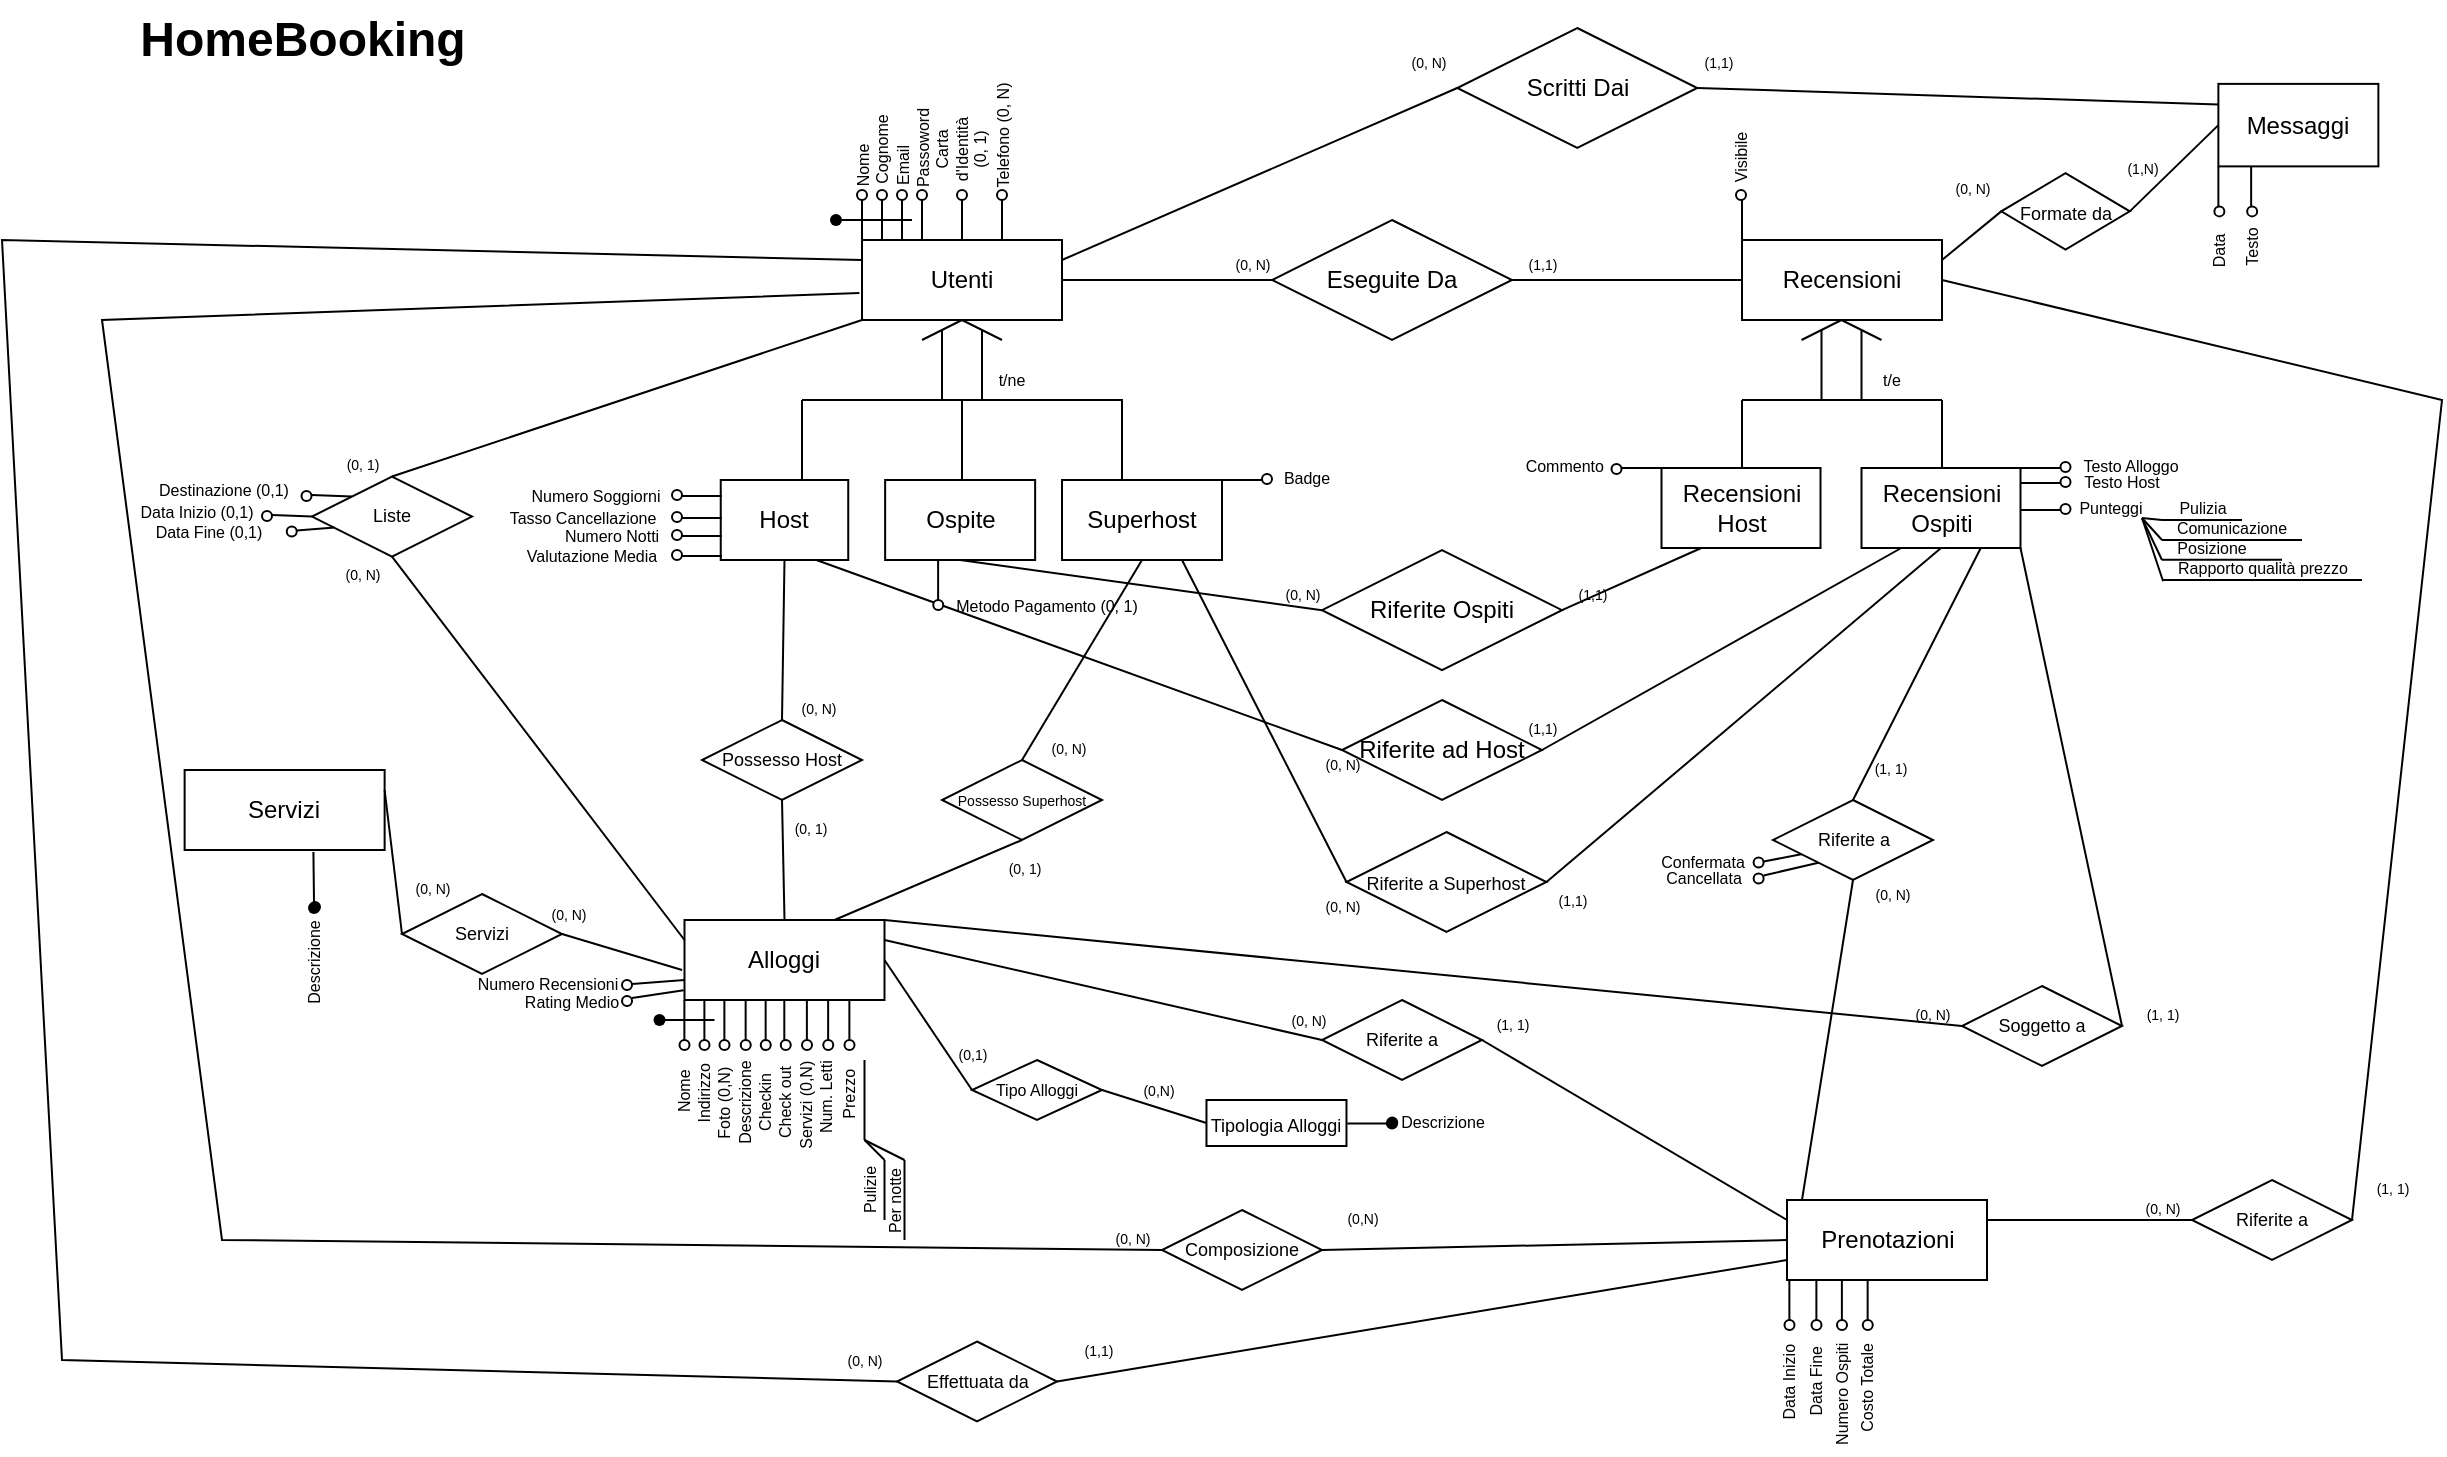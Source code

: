 <mxfile version="17.4.6" type="google"><diagram id="R2lEEEUBdFMjLlhIrx00" name="Page-1"><mxGraphModel grid="1" page="1" gridSize="10" guides="1" tooltips="1" connect="1" arrows="1" fold="1" pageScale="1" pageWidth="850" pageHeight="1100" math="0" shadow="0" extFonts="Permanent Marker^https://fonts.googleapis.com/css?family=Permanent+Marker"><root><mxCell id="0"/><mxCell id="1" parent="0"/><mxCell id="et6kPUSvv5CiXswijtJr-1" value="Utenti" style="whiteSpace=wrap;html=1;align=center;" vertex="1" parent="1"><mxGeometry x="40" y="120" width="100" height="40" as="geometry"/></mxCell><mxCell id="et6kPUSvv5CiXswijtJr-4" value="" style="endArrow=none;html=1;rounded=0;entryX=0;entryY=0;entryDx=0;entryDy=0;" edge="1" parent="1" target="et6kPUSvv5CiXswijtJr-1"><mxGeometry width="50" height="50" relative="1" as="geometry"><mxPoint x="40" y="100" as="sourcePoint"/><mxPoint x="140" y="70" as="targetPoint"/></mxGeometry></mxCell><mxCell id="et6kPUSvv5CiXswijtJr-6" value="" style="endArrow=none;html=1;rounded=0;" edge="1" parent="1"><mxGeometry width="50" height="50" relative="1" as="geometry"><mxPoint x="50" y="100" as="sourcePoint"/><mxPoint x="50" y="120" as="targetPoint"/><Array as="points"/></mxGeometry></mxCell><mxCell id="et6kPUSvv5CiXswijtJr-7" value="" style="endArrow=none;html=1;rounded=0;" edge="1" parent="1"><mxGeometry width="50" height="50" relative="1" as="geometry"><mxPoint x="60" y="100" as="sourcePoint"/><mxPoint x="60" y="120" as="targetPoint"/><Array as="points"/></mxGeometry></mxCell><mxCell id="et6kPUSvv5CiXswijtJr-8" value="" style="endArrow=none;html=1;rounded=0;" edge="1" parent="1"><mxGeometry width="50" height="50" relative="1" as="geometry"><mxPoint x="70" y="110" as="sourcePoint"/><mxPoint x="70" y="120" as="targetPoint"/><Array as="points"><mxPoint x="70" y="100"/></Array></mxGeometry></mxCell><mxCell id="et6kPUSvv5CiXswijtJr-9" value="HomeBooking" style="text;strokeColor=none;fillColor=none;html=1;fontSize=24;fontStyle=1;verticalAlign=middle;align=center;" vertex="1" parent="1"><mxGeometry x="-250" width="20" height="40" as="geometry"/></mxCell><mxCell id="et6kPUSvv5CiXswijtJr-11" value="Nome" style="text;html=1;strokeColor=none;fillColor=none;align=center;verticalAlign=middle;whiteSpace=wrap;rounded=0;rotation=-90;fontSize=8;" vertex="1" parent="1"><mxGeometry x="25" y="77.5" width="30" height="10" as="geometry"/></mxCell><mxCell id="et6kPUSvv5CiXswijtJr-12" value="Cognome" style="text;html=1;strokeColor=none;fillColor=none;align=center;verticalAlign=middle;whiteSpace=wrap;rounded=0;rotation=-90;fontSize=8;" vertex="1" parent="1"><mxGeometry x="27.5" y="70" width="45" height="10" as="geometry"/></mxCell><mxCell id="et6kPUSvv5CiXswijtJr-13" value="Email" style="text;html=1;strokeColor=none;fillColor=none;align=center;verticalAlign=middle;whiteSpace=wrap;rounded=0;rotation=-90;fontSize=8;" vertex="1" parent="1"><mxGeometry x="45" y="77.5" width="30" height="10" as="geometry"/></mxCell><mxCell id="et6kPUSvv5CiXswijtJr-14" value="Passoword" style="text;html=1;strokeColor=none;fillColor=none;align=center;verticalAlign=middle;whiteSpace=wrap;rounded=0;rotation=-90;fontSize=8;" vertex="1" parent="1"><mxGeometry x="46.25" y="68.75" width="47.5" height="10" as="geometry"/></mxCell><mxCell id="et6kPUSvv5CiXswijtJr-16" value="" style="ellipse;whiteSpace=wrap;html=1;fontSize=8;" vertex="1" parent="1"><mxGeometry x="47.5" y="95" width="5" height="5" as="geometry"/></mxCell><mxCell id="et6kPUSvv5CiXswijtJr-19" value="" style="ellipse;whiteSpace=wrap;html=1;fontSize=8;" vertex="1" parent="1"><mxGeometry x="57.5" y="95" width="5" height="5" as="geometry"/></mxCell><mxCell id="et6kPUSvv5CiXswijtJr-20" value="" style="ellipse;whiteSpace=wrap;html=1;fontSize=8;" vertex="1" parent="1"><mxGeometry x="67.5" y="95" width="5" height="5" as="geometry"/></mxCell><mxCell id="et6kPUSvv5CiXswijtJr-25" value="" style="endArrow=none;html=1;rounded=0;" edge="1" parent="1"><mxGeometry width="50" height="50" relative="1" as="geometry"><mxPoint x="90" y="110" as="sourcePoint"/><mxPoint x="90" y="120" as="targetPoint"/><Array as="points"><mxPoint x="90" y="100"/></Array></mxGeometry></mxCell><mxCell id="et6kPUSvv5CiXswijtJr-26" value="Carta d'Identità (0, 1)" style="text;html=1;strokeColor=none;fillColor=none;align=center;verticalAlign=middle;whiteSpace=wrap;rounded=0;rotation=-90;fontSize=8;" vertex="1" parent="1"><mxGeometry x="67.5" y="70" width="45" height="10" as="geometry"/></mxCell><mxCell id="et6kPUSvv5CiXswijtJr-27" value="" style="ellipse;whiteSpace=wrap;html=1;fontSize=8;" vertex="1" parent="1"><mxGeometry x="87.5" y="95" width="5" height="5" as="geometry"/></mxCell><mxCell id="et6kPUSvv5CiXswijtJr-28" value="" style="endArrow=none;html=1;rounded=0;" edge="1" parent="1"><mxGeometry width="50" height="50" relative="1" as="geometry"><mxPoint x="110" y="110" as="sourcePoint"/><mxPoint x="110" y="120" as="targetPoint"/><Array as="points"><mxPoint x="110" y="100"/></Array></mxGeometry></mxCell><mxCell id="et6kPUSvv5CiXswijtJr-29" value="Telefono (0, N)" style="text;html=1;strokeColor=none;fillColor=none;align=center;verticalAlign=middle;whiteSpace=wrap;rounded=0;rotation=-90;fontSize=8;" vertex="1" parent="1"><mxGeometry x="80" y="62.5" width="60" height="10" as="geometry"/></mxCell><mxCell id="et6kPUSvv5CiXswijtJr-30" value="" style="ellipse;whiteSpace=wrap;html=1;fontSize=8;" vertex="1" parent="1"><mxGeometry x="107.5" y="95" width="5" height="5" as="geometry"/></mxCell><mxCell id="et6kPUSvv5CiXswijtJr-34" value="" style="ellipse;whiteSpace=wrap;html=1;fontSize=8;" vertex="1" parent="1"><mxGeometry x="37.5" y="95" width="5" height="5" as="geometry"/></mxCell><mxCell id="et6kPUSvv5CiXswijtJr-35" value="" style="endArrow=none;html=1;rounded=0;fontSize=8;" edge="1" parent="1"><mxGeometry width="50" height="50" relative="1" as="geometry"><mxPoint x="30" y="110" as="sourcePoint"/><mxPoint x="65" y="110" as="targetPoint"/></mxGeometry></mxCell><mxCell id="et6kPUSvv5CiXswijtJr-36" value="" style="shape=waypoint;sketch=0;fillStyle=solid;size=6;pointerEvents=1;points=[];fillColor=none;resizable=0;rotatable=0;perimeter=centerPerimeter;snapToPoint=1;fontSize=8;" vertex="1" parent="1"><mxGeometry x="7" y="90" width="40" height="40" as="geometry"/></mxCell><mxCell id="et6kPUSvv5CiXswijtJr-39" value="" style="endArrow=none;html=1;rounded=0;fontSize=8;entryX=0.5;entryY=1;entryDx=0;entryDy=0;" edge="1" parent="1" target="et6kPUSvv5CiXswijtJr-1"><mxGeometry width="50" height="50" relative="1" as="geometry"><mxPoint x="70" y="170" as="sourcePoint"/><mxPoint x="110" y="200" as="targetPoint"/></mxGeometry></mxCell><mxCell id="et6kPUSvv5CiXswijtJr-40" value="" style="endArrow=none;html=1;rounded=0;fontSize=8;entryX=0.5;entryY=1;entryDx=0;entryDy=0;" edge="1" parent="1" target="et6kPUSvv5CiXswijtJr-1"><mxGeometry width="50" height="50" relative="1" as="geometry"><mxPoint x="110" y="170" as="sourcePoint"/><mxPoint x="100" y="170" as="targetPoint"/></mxGeometry></mxCell><mxCell id="et6kPUSvv5CiXswijtJr-41" value="" style="endArrow=none;html=1;rounded=0;fontSize=8;" edge="1" parent="1"><mxGeometry width="50" height="50" relative="1" as="geometry"><mxPoint x="80" y="200" as="sourcePoint"/><mxPoint x="80" y="165" as="targetPoint"/></mxGeometry></mxCell><mxCell id="et6kPUSvv5CiXswijtJr-42" value="" style="endArrow=none;html=1;rounded=0;fontSize=8;" edge="1" parent="1"><mxGeometry width="50" height="50" relative="1" as="geometry"><mxPoint x="100" y="200" as="sourcePoint"/><mxPoint x="100" y="165" as="targetPoint"/></mxGeometry></mxCell><mxCell id="et6kPUSvv5CiXswijtJr-43" value="" style="endArrow=none;html=1;rounded=0;fontSize=8;" edge="1" parent="1"><mxGeometry width="50" height="50" relative="1" as="geometry"><mxPoint x="170.506" y="200" as="sourcePoint"/><mxPoint x="10" y="200" as="targetPoint"/></mxGeometry></mxCell><mxCell id="et6kPUSvv5CiXswijtJr-44" value="" style="endArrow=none;html=1;rounded=0;fontSize=8;" edge="1" parent="1"><mxGeometry width="50" height="50" relative="1" as="geometry"><mxPoint x="10" y="240" as="sourcePoint"/><mxPoint x="10" y="200" as="targetPoint"/></mxGeometry></mxCell><mxCell id="et6kPUSvv5CiXswijtJr-45" value="" style="endArrow=none;html=1;rounded=0;fontSize=8;" edge="1" parent="1"><mxGeometry width="50" height="50" relative="1" as="geometry"><mxPoint x="90" y="240" as="sourcePoint"/><mxPoint x="90" y="200" as="targetPoint"/></mxGeometry></mxCell><mxCell id="et6kPUSvv5CiXswijtJr-46" value="" style="endArrow=none;html=1;rounded=0;fontSize=8;" edge="1" parent="1"><mxGeometry width="50" height="50" relative="1" as="geometry"><mxPoint x="170" y="240" as="sourcePoint"/><mxPoint x="170" y="200" as="targetPoint"/></mxGeometry></mxCell><mxCell id="et6kPUSvv5CiXswijtJr-47" value="Ospite" style="whiteSpace=wrap;html=1;align=center;" vertex="1" parent="1"><mxGeometry x="51.57" y="240" width="75" height="40" as="geometry"/></mxCell><mxCell id="et6kPUSvv5CiXswijtJr-48" value="Host" style="whiteSpace=wrap;html=1;align=center;" vertex="1" parent="1"><mxGeometry x="-30.63" y="240" width="63.75" height="40" as="geometry"/></mxCell><mxCell id="et6kPUSvv5CiXswijtJr-49" value="Superhost" style="whiteSpace=wrap;html=1;align=center;" vertex="1" parent="1"><mxGeometry x="140" y="240" width="80" height="40" as="geometry"/></mxCell><mxCell id="et6kPUSvv5CiXswijtJr-51" value="Metodo Pagamento (0, 1)" style="text;html=1;strokeColor=none;fillColor=none;align=center;verticalAlign=middle;whiteSpace=wrap;rounded=0;rotation=0;fontSize=8;" vertex="1" parent="1"><mxGeometry x="85" y="297.5" width="95" height="10" as="geometry"/></mxCell><mxCell id="et6kPUSvv5CiXswijtJr-69" value="" style="endArrow=none;html=1;rounded=0;exitX=1;exitY=0;exitDx=0;exitDy=0;" edge="1" parent="1" source="et6kPUSvv5CiXswijtJr-49"><mxGeometry width="50" height="50" relative="1" as="geometry"><mxPoint x="330" y="246" as="sourcePoint"/><mxPoint x="240" y="240" as="targetPoint"/><Array as="points"/></mxGeometry></mxCell><mxCell id="et6kPUSvv5CiXswijtJr-70" value="Badge" style="text;html=1;strokeColor=none;fillColor=none;align=center;verticalAlign=middle;whiteSpace=wrap;rounded=0;rotation=0;fontSize=8;" vertex="1" parent="1"><mxGeometry x="250" y="234" width="25" height="10" as="geometry"/></mxCell><mxCell id="et6kPUSvv5CiXswijtJr-71" value="" style="ellipse;whiteSpace=wrap;html=1;fontSize=8;" vertex="1" parent="1"><mxGeometry x="240" y="237" width="5" height="5" as="geometry"/></mxCell><mxCell id="et6kPUSvv5CiXswijtJr-73" value="t/ne" style="text;html=1;strokeColor=none;fillColor=none;align=center;verticalAlign=middle;whiteSpace=wrap;rounded=0;fontSize=8;" vertex="1" parent="1"><mxGeometry x="100" y="180" width="30" height="20" as="geometry"/></mxCell><mxCell id="et6kPUSvv5CiXswijtJr-74" value="Recensioni" style="whiteSpace=wrap;html=1;align=center;" vertex="1" parent="1"><mxGeometry x="480" y="120" width="100" height="40" as="geometry"/></mxCell><mxCell id="et6kPUSvv5CiXswijtJr-85" value="" style="endArrow=none;html=1;rounded=0;fontSize=8;entryX=0.5;entryY=1;entryDx=0;entryDy=0;" edge="1" parent="1"><mxGeometry width="50" height="50" relative="1" as="geometry"><mxPoint x="509.75" y="170" as="sourcePoint"/><mxPoint x="529.75" y="160" as="targetPoint"/></mxGeometry></mxCell><mxCell id="et6kPUSvv5CiXswijtJr-86" value="" style="endArrow=none;html=1;rounded=0;fontSize=8;entryX=0.5;entryY=1;entryDx=0;entryDy=0;" edge="1" parent="1"><mxGeometry width="50" height="50" relative="1" as="geometry"><mxPoint x="549.75" y="170" as="sourcePoint"/><mxPoint x="529.75" y="160" as="targetPoint"/></mxGeometry></mxCell><mxCell id="et6kPUSvv5CiXswijtJr-87" value="" style="endArrow=none;html=1;rounded=0;fontSize=8;" edge="1" parent="1"><mxGeometry width="50" height="50" relative="1" as="geometry"><mxPoint x="519.75" y="200" as="sourcePoint"/><mxPoint x="519.75" y="165" as="targetPoint"/></mxGeometry></mxCell><mxCell id="et6kPUSvv5CiXswijtJr-88" value="" style="endArrow=none;html=1;rounded=0;fontSize=8;" edge="1" parent="1"><mxGeometry width="50" height="50" relative="1" as="geometry"><mxPoint x="539.75" y="200" as="sourcePoint"/><mxPoint x="539.75" y="165" as="targetPoint"/></mxGeometry></mxCell><mxCell id="et6kPUSvv5CiXswijtJr-89" value="" style="endArrow=none;html=1;rounded=0;fontSize=8;" edge="1" parent="1"><mxGeometry width="50" height="50" relative="1" as="geometry"><mxPoint x="580" y="200" as="sourcePoint"/><mxPoint x="480" y="200" as="targetPoint"/></mxGeometry></mxCell><mxCell id="et6kPUSvv5CiXswijtJr-90" value="" style="endArrow=none;html=1;rounded=0;fontSize=8;" edge="1" parent="1"><mxGeometry width="50" height="50" relative="1" as="geometry"><mxPoint x="480" y="240" as="sourcePoint"/><mxPoint x="480" y="200" as="targetPoint"/></mxGeometry></mxCell><mxCell id="et6kPUSvv5CiXswijtJr-92" value="" style="endArrow=none;html=1;rounded=0;fontSize=8;" edge="1" parent="1"><mxGeometry width="50" height="50" relative="1" as="geometry"><mxPoint x="580" y="240" as="sourcePoint"/><mxPoint x="580" y="200" as="targetPoint"/></mxGeometry></mxCell><mxCell id="et6kPUSvv5CiXswijtJr-93" value="t/e" style="text;html=1;strokeColor=none;fillColor=none;align=center;verticalAlign=middle;whiteSpace=wrap;rounded=0;fontSize=8;" vertex="1" parent="1"><mxGeometry x="539.75" y="180" width="30" height="20" as="geometry"/></mxCell><mxCell id="et6kPUSvv5CiXswijtJr-94" value="" style="endArrow=none;html=1;rounded=0;entryX=0;entryY=0;entryDx=0;entryDy=0;" edge="1" parent="1" target="et6kPUSvv5CiXswijtJr-74"><mxGeometry width="50" height="50" relative="1" as="geometry"><mxPoint x="480" y="100" as="sourcePoint"/><mxPoint x="482.5" y="120" as="targetPoint"/></mxGeometry></mxCell><mxCell id="et6kPUSvv5CiXswijtJr-95" value="Visibile" style="text;html=1;strokeColor=none;fillColor=none;align=center;verticalAlign=middle;whiteSpace=wrap;rounded=0;rotation=-90;fontSize=8;" vertex="1" parent="1"><mxGeometry x="463.5" y="74" width="32" height="10" as="geometry"/></mxCell><mxCell id="et6kPUSvv5CiXswijtJr-96" value="" style="ellipse;whiteSpace=wrap;html=1;fontSize=8;" vertex="1" parent="1"><mxGeometry x="477" y="95" width="5" height="5" as="geometry"/></mxCell><mxCell id="et6kPUSvv5CiXswijtJr-99" value="Recensioni&lt;br&gt;Host" style="whiteSpace=wrap;html=1;align=center;" vertex="1" parent="1"><mxGeometry x="439.75" y="234" width="79.5" height="40" as="geometry"/></mxCell><mxCell id="et6kPUSvv5CiXswijtJr-100" value="Recensioni&lt;br&gt;Ospiti" style="whiteSpace=wrap;html=1;align=center;" vertex="1" parent="1"><mxGeometry x="539.75" y="234" width="79.5" height="40" as="geometry"/></mxCell><mxCell id="et6kPUSvv5CiXswijtJr-101" value="" style="endArrow=none;html=1;rounded=0;entryX=0;entryY=0;entryDx=0;entryDy=0;" edge="1" parent="1"><mxGeometry width="50" height="50" relative="1" as="geometry"><mxPoint x="419.75" y="234" as="sourcePoint"/><mxPoint x="439.75" y="234" as="targetPoint"/></mxGeometry></mxCell><mxCell id="et6kPUSvv5CiXswijtJr-102" value="Commento&amp;nbsp;" style="text;html=1;strokeColor=none;fillColor=none;align=center;verticalAlign=middle;whiteSpace=wrap;rounded=0;rotation=0;fontSize=8;" vertex="1" parent="1"><mxGeometry x="370" y="228" width="44.75" height="10" as="geometry"/></mxCell><mxCell id="et6kPUSvv5CiXswijtJr-103" value="" style="ellipse;whiteSpace=wrap;html=1;fontSize=8;" vertex="1" parent="1"><mxGeometry x="414.75" y="232" width="5" height="5" as="geometry"/></mxCell><mxCell id="et6kPUSvv5CiXswijtJr-104" value="" style="endArrow=none;html=1;rounded=0;exitX=1;exitY=0;exitDx=0;exitDy=0;" edge="1" parent="1"><mxGeometry width="50" height="50" relative="1" as="geometry"><mxPoint x="619.25" y="234" as="sourcePoint"/><mxPoint x="639.25" y="234" as="targetPoint"/><Array as="points"/></mxGeometry></mxCell><mxCell id="et6kPUSvv5CiXswijtJr-105" value="Testo Alloggo" style="text;html=1;strokeColor=none;fillColor=none;align=center;verticalAlign=middle;whiteSpace=wrap;rounded=0;rotation=0;fontSize=8;" vertex="1" parent="1"><mxGeometry x="649.25" y="228" width="50.75" height="10" as="geometry"/></mxCell><mxCell id="et6kPUSvv5CiXswijtJr-106" value="" style="ellipse;whiteSpace=wrap;html=1;fontSize=8;" vertex="1" parent="1"><mxGeometry x="639.25" y="231" width="5" height="5" as="geometry"/></mxCell><mxCell id="et6kPUSvv5CiXswijtJr-110" value="" style="endArrow=none;html=1;rounded=0;exitX=1;exitY=0;exitDx=0;exitDy=0;" edge="1" parent="1"><mxGeometry width="50" height="50" relative="1" as="geometry"><mxPoint x="619.25" y="241.5" as="sourcePoint"/><mxPoint x="639.25" y="241.5" as="targetPoint"/><Array as="points"/></mxGeometry></mxCell><mxCell id="et6kPUSvv5CiXswijtJr-111" value="Testo Host" style="text;html=1;strokeColor=none;fillColor=none;align=center;verticalAlign=middle;whiteSpace=wrap;rounded=0;rotation=0;fontSize=8;" vertex="1" parent="1"><mxGeometry x="640" y="235.5" width="60" height="10" as="geometry"/></mxCell><mxCell id="et6kPUSvv5CiXswijtJr-112" value="" style="ellipse;whiteSpace=wrap;html=1;fontSize=8;" vertex="1" parent="1"><mxGeometry x="639.25" y="238.5" width="5" height="5" as="geometry"/></mxCell><mxCell id="et6kPUSvv5CiXswijtJr-113" value="" style="endArrow=none;html=1;rounded=0;exitX=1;exitY=0;exitDx=0;exitDy=0;" edge="1" parent="1"><mxGeometry width="50" height="50" relative="1" as="geometry"><mxPoint x="619.25" y="255" as="sourcePoint"/><mxPoint x="639.25" y="255" as="targetPoint"/><Array as="points"/></mxGeometry></mxCell><mxCell id="et6kPUSvv5CiXswijtJr-114" value="Punteggi" style="text;html=1;strokeColor=none;fillColor=none;align=center;verticalAlign=middle;whiteSpace=wrap;rounded=0;rotation=0;fontSize=8;" vertex="1" parent="1"><mxGeometry x="649.25" y="249" width="30.75" height="10" as="geometry"/></mxCell><mxCell id="et6kPUSvv5CiXswijtJr-115" value="" style="ellipse;whiteSpace=wrap;html=1;fontSize=8;" vertex="1" parent="1"><mxGeometry x="639.25" y="252" width="5" height="5" as="geometry"/></mxCell><mxCell id="et6kPUSvv5CiXswijtJr-117" value="Pulizia" style="text;html=1;strokeColor=none;fillColor=none;align=center;verticalAlign=middle;whiteSpace=wrap;rounded=0;rotation=0;fontSize=8;" vertex="1" parent="1"><mxGeometry x="690" y="249" width="40.75" height="10" as="geometry"/></mxCell><mxCell id="et6kPUSvv5CiXswijtJr-118" value="" style="endArrow=none;html=1;rounded=0;" edge="1" parent="1"><mxGeometry width="50" height="50" relative="1" as="geometry"><mxPoint x="690" y="270" as="sourcePoint"/><mxPoint x="760" y="270" as="targetPoint"/><Array as="points"/></mxGeometry></mxCell><mxCell id="et6kPUSvv5CiXswijtJr-119" value="" style="endArrow=none;html=1;rounded=0;" edge="1" parent="1"><mxGeometry width="50" height="50" relative="1" as="geometry"><mxPoint x="690" y="279.9" as="sourcePoint"/><mxPoint x="750" y="279.9" as="targetPoint"/><Array as="points"/></mxGeometry></mxCell><mxCell id="et6kPUSvv5CiXswijtJr-120" value="" style="endArrow=none;html=1;rounded=0;" edge="1" parent="1"><mxGeometry width="50" height="50" relative="1" as="geometry"><mxPoint x="690" y="290" as="sourcePoint"/><mxPoint x="790" y="290" as="targetPoint"/><Array as="points"/></mxGeometry></mxCell><mxCell id="et6kPUSvv5CiXswijtJr-121" value="" style="endArrow=none;html=1;rounded=0;" edge="1" parent="1"><mxGeometry width="50" height="50" relative="1" as="geometry"><mxPoint x="690" y="260" as="sourcePoint"/><mxPoint x="730" y="260" as="targetPoint"/><Array as="points"/></mxGeometry></mxCell><mxCell id="et6kPUSvv5CiXswijtJr-122" value="Comunicazione" style="text;html=1;strokeColor=none;fillColor=none;align=center;verticalAlign=middle;whiteSpace=wrap;rounded=0;rotation=0;fontSize=8;" vertex="1" parent="1"><mxGeometry x="700" y="259" width="50" height="10" as="geometry"/></mxCell><mxCell id="et6kPUSvv5CiXswijtJr-123" value="Posizione" style="text;html=1;strokeColor=none;fillColor=none;align=center;verticalAlign=middle;whiteSpace=wrap;rounded=0;rotation=0;fontSize=8;" vertex="1" parent="1"><mxGeometry x="695.38" y="269" width="40" height="10" as="geometry"/></mxCell><mxCell id="et6kPUSvv5CiXswijtJr-124" value="Rapporto qualità prezzo" style="text;html=1;strokeColor=none;fillColor=none;align=center;verticalAlign=middle;whiteSpace=wrap;rounded=0;rotation=0;fontSize=8;" vertex="1" parent="1"><mxGeometry x="690.75" y="279" width="99.25" height="10" as="geometry"/></mxCell><mxCell id="et6kPUSvv5CiXswijtJr-126" value="" style="endArrow=none;html=1;rounded=0;exitX=1;exitY=1;exitDx=0;exitDy=0;" edge="1" parent="1" source="et6kPUSvv5CiXswijtJr-114"><mxGeometry width="50" height="50" relative="1" as="geometry"><mxPoint x="700" y="270" as="sourcePoint"/><mxPoint x="690" y="260" as="targetPoint"/><Array as="points"/></mxGeometry></mxCell><mxCell id="et6kPUSvv5CiXswijtJr-127" value="" style="endArrow=none;html=1;rounded=0;exitX=1;exitY=1;exitDx=0;exitDy=0;" edge="1" parent="1" source="et6kPUSvv5CiXswijtJr-114"><mxGeometry width="50" height="50" relative="1" as="geometry"><mxPoint x="690" y="269" as="sourcePoint"/><mxPoint x="690" y="270" as="targetPoint"/><Array as="points"/></mxGeometry></mxCell><mxCell id="et6kPUSvv5CiXswijtJr-128" value="" style="endArrow=none;html=1;rounded=0;exitX=1;exitY=1;exitDx=0;exitDy=0;" edge="1" parent="1" source="et6kPUSvv5CiXswijtJr-114"><mxGeometry width="50" height="50" relative="1" as="geometry"><mxPoint x="700" y="279" as="sourcePoint"/><mxPoint x="690" y="280" as="targetPoint"/><Array as="points"/></mxGeometry></mxCell><mxCell id="et6kPUSvv5CiXswijtJr-129" value="" style="endArrow=none;html=1;rounded=0;exitX=1;exitY=1;exitDx=0;exitDy=0;entryX=-0.002;entryY=1.162;entryDx=0;entryDy=0;entryPerimeter=0;" edge="1" parent="1" source="et6kPUSvv5CiXswijtJr-114" target="et6kPUSvv5CiXswijtJr-124"><mxGeometry width="50" height="50" relative="1" as="geometry"><mxPoint x="710" y="289" as="sourcePoint"/><mxPoint x="720" y="290" as="targetPoint"/><Array as="points"/></mxGeometry></mxCell><mxCell id="et6kPUSvv5CiXswijtJr-130" value="Messaggi" style="whiteSpace=wrap;html=1;align=center;" vertex="1" parent="1"><mxGeometry x="718.19" y="41.94" width="80" height="41.25" as="geometry"/></mxCell><mxCell id="et6kPUSvv5CiXswijtJr-131" value="" style="endArrow=none;html=1;rounded=0;exitX=0;exitY=1;exitDx=0;exitDy=0;" edge="1" parent="1" source="et6kPUSvv5CiXswijtJr-130"><mxGeometry width="50" height="50" relative="1" as="geometry"><mxPoint x="720.01" y="83.19" as="sourcePoint"/><mxPoint x="718.19" y="103.19" as="targetPoint"/></mxGeometry></mxCell><mxCell id="et6kPUSvv5CiXswijtJr-132" value="Data" style="text;html=1;strokeColor=none;fillColor=none;align=center;verticalAlign=middle;whiteSpace=wrap;rounded=0;rotation=-90;fontSize=8;" vertex="1" parent="1"><mxGeometry x="700" y="120" width="37.37" height="10" as="geometry"/></mxCell><mxCell id="et6kPUSvv5CiXswijtJr-133" value="" style="ellipse;whiteSpace=wrap;html=1;fontSize=8;" vertex="1" parent="1"><mxGeometry x="716.19" y="103.19" width="5" height="5" as="geometry"/></mxCell><mxCell id="et6kPUSvv5CiXswijtJr-140" value="" style="endArrow=none;html=1;rounded=0;exitX=0;exitY=1;exitDx=0;exitDy=0;" edge="1" parent="1"><mxGeometry width="50" height="50" relative="1" as="geometry"><mxPoint x="734.57" y="83.19" as="sourcePoint"/><mxPoint x="734.57" y="103.19" as="targetPoint"/></mxGeometry></mxCell><mxCell id="et6kPUSvv5CiXswijtJr-141" value="Testo" style="text;html=1;strokeColor=none;fillColor=none;align=center;verticalAlign=middle;whiteSpace=wrap;rounded=0;rotation=-90;fontSize=8;" vertex="1" parent="1"><mxGeometry x="718.19" y="118.19" width="33.75" height="10" as="geometry"/></mxCell><mxCell id="et6kPUSvv5CiXswijtJr-142" value="" style="ellipse;whiteSpace=wrap;html=1;fontSize=8;" vertex="1" parent="1"><mxGeometry x="732.57" y="103.19" width="5" height="5" as="geometry"/></mxCell><mxCell id="et6kPUSvv5CiXswijtJr-143" value="Alloggi" style="whiteSpace=wrap;html=1;align=center;" vertex="1" parent="1"><mxGeometry x="-48.75" y="460" width="100" height="40" as="geometry"/></mxCell><mxCell id="et6kPUSvv5CiXswijtJr-144" value="" style="endArrow=none;html=1;rounded=0;entryX=0;entryY=0;entryDx=0;entryDy=0;" edge="1" parent="1"><mxGeometry width="50" height="50" relative="1" as="geometry"><mxPoint x="-48.81" y="500" as="sourcePoint"/><mxPoint x="-48.81" y="520" as="targetPoint"/></mxGeometry></mxCell><mxCell id="et6kPUSvv5CiXswijtJr-145" value="Nome" style="text;html=1;strokeColor=none;fillColor=none;align=center;verticalAlign=middle;whiteSpace=wrap;rounded=0;rotation=-90;fontSize=8;" vertex="1" parent="1"><mxGeometry x="-67.5" y="540.75" width="36.25" height="10" as="geometry"/></mxCell><mxCell id="et6kPUSvv5CiXswijtJr-146" value="" style="ellipse;whiteSpace=wrap;html=1;fontSize=8;" vertex="1" parent="1"><mxGeometry x="-51.25" y="520" width="5" height="5" as="geometry"/></mxCell><mxCell id="et6kPUSvv5CiXswijtJr-147" value="" style="endArrow=none;html=1;rounded=0;entryX=0;entryY=0;entryDx=0;entryDy=0;" edge="1" parent="1"><mxGeometry width="50" height="50" relative="1" as="geometry"><mxPoint x="-38.81" y="500" as="sourcePoint"/><mxPoint x="-38.81" y="520" as="targetPoint"/></mxGeometry></mxCell><mxCell id="et6kPUSvv5CiXswijtJr-148" value="Indirizzo" style="text;html=1;strokeColor=none;fillColor=none;align=center;verticalAlign=middle;whiteSpace=wrap;rounded=0;rotation=-90;fontSize=8;" vertex="1" parent="1"><mxGeometry x="-57.5" y="541.75" width="36.25" height="10" as="geometry"/></mxCell><mxCell id="et6kPUSvv5CiXswijtJr-149" value="" style="ellipse;whiteSpace=wrap;html=1;fontSize=8;" vertex="1" parent="1"><mxGeometry x="-41.25" y="520" width="5" height="5" as="geometry"/></mxCell><mxCell id="et6kPUSvv5CiXswijtJr-150" value="" style="endArrow=none;html=1;rounded=0;entryX=0;entryY=0;entryDx=0;entryDy=0;" edge="1" parent="1"><mxGeometry width="50" height="50" relative="1" as="geometry"><mxPoint x="-28.81" y="500" as="sourcePoint"/><mxPoint x="-28.81" y="520" as="targetPoint"/></mxGeometry></mxCell><mxCell id="et6kPUSvv5CiXswijtJr-151" value="Foto (0,N)" style="text;html=1;strokeColor=none;fillColor=none;align=center;verticalAlign=middle;whiteSpace=wrap;rounded=0;rotation=-90;fontSize=8;" vertex="1" parent="1"><mxGeometry x="-52.5" y="546.75" width="46.25" height="10" as="geometry"/></mxCell><mxCell id="et6kPUSvv5CiXswijtJr-152" value="" style="ellipse;whiteSpace=wrap;html=1;fontSize=8;" vertex="1" parent="1"><mxGeometry x="-31.25" y="520" width="5" height="5" as="geometry"/></mxCell><mxCell id="et6kPUSvv5CiXswijtJr-153" value="" style="endArrow=none;html=1;rounded=0;entryX=0;entryY=0;entryDx=0;entryDy=0;" edge="1" parent="1"><mxGeometry width="50" height="50" relative="1" as="geometry"><mxPoint x="-18.18" y="500" as="sourcePoint"/><mxPoint x="-18.18" y="520" as="targetPoint"/></mxGeometry></mxCell><mxCell id="et6kPUSvv5CiXswijtJr-154" value="Descrizione" style="text;html=1;strokeColor=none;fillColor=none;align=center;verticalAlign=middle;whiteSpace=wrap;rounded=0;rotation=-90;fontSize=8;" vertex="1" parent="1"><mxGeometry x="-41.87" y="545.75" width="46.25" height="10" as="geometry"/></mxCell><mxCell id="et6kPUSvv5CiXswijtJr-155" value="" style="ellipse;whiteSpace=wrap;html=1;fontSize=8;" vertex="1" parent="1"><mxGeometry x="-20.62" y="520" width="5" height="5" as="geometry"/></mxCell><mxCell id="et6kPUSvv5CiXswijtJr-156" value="" style="endArrow=none;html=1;rounded=0;entryX=0;entryY=0;entryDx=0;entryDy=0;" edge="1" parent="1"><mxGeometry width="50" height="50" relative="1" as="geometry"><mxPoint x="-8.18" y="500.0" as="sourcePoint"/><mxPoint x="-8.18" y="520.0" as="targetPoint"/></mxGeometry></mxCell><mxCell id="et6kPUSvv5CiXswijtJr-157" value="Checkin" style="text;html=1;strokeColor=none;fillColor=none;align=center;verticalAlign=middle;whiteSpace=wrap;rounded=0;rotation=-90;fontSize=8;" vertex="1" parent="1"><mxGeometry x="-31.87" y="545.75" width="46.25" height="10" as="geometry"/></mxCell><mxCell id="et6kPUSvv5CiXswijtJr-158" value="" style="ellipse;whiteSpace=wrap;html=1;fontSize=8;" vertex="1" parent="1"><mxGeometry x="-10.62" y="520" width="5" height="5" as="geometry"/></mxCell><mxCell id="et6kPUSvv5CiXswijtJr-159" value="" style="endArrow=none;html=1;rounded=0;entryX=0;entryY=0;entryDx=0;entryDy=0;" edge="1" parent="1"><mxGeometry width="50" height="50" relative="1" as="geometry"><mxPoint x="1.15" y="500.0" as="sourcePoint"/><mxPoint x="1.15" y="520.0" as="targetPoint"/></mxGeometry></mxCell><mxCell id="et6kPUSvv5CiXswijtJr-160" value="Check out" style="text;html=1;strokeColor=none;fillColor=none;align=center;verticalAlign=middle;whiteSpace=wrap;rounded=0;rotation=-90;fontSize=8;" vertex="1" parent="1"><mxGeometry x="-21.87" y="545.75" width="46.25" height="10" as="geometry"/></mxCell><mxCell id="et6kPUSvv5CiXswijtJr-161" value="" style="ellipse;whiteSpace=wrap;html=1;fontSize=8;" vertex="1" parent="1"><mxGeometry x="-0.62" y="520" width="5" height="5" as="geometry"/></mxCell><mxCell id="et6kPUSvv5CiXswijtJr-165" value="" style="endArrow=none;html=1;rounded=0;fontSize=8;" edge="1" parent="1"><mxGeometry width="50" height="50" relative="1" as="geometry"><mxPoint x="-58.75" y="510" as="sourcePoint"/><mxPoint x="-33.75" y="510" as="targetPoint"/></mxGeometry></mxCell><mxCell id="et6kPUSvv5CiXswijtJr-168" value="" style="shape=waypoint;sketch=0;fillStyle=solid;size=6;pointerEvents=1;points=[];fillColor=none;resizable=0;rotatable=0;perimeter=centerPerimeter;snapToPoint=1;fontSize=8;" vertex="1" parent="1"><mxGeometry x="-81.25" y="490" width="40" height="40" as="geometry"/></mxCell><mxCell id="et6kPUSvv5CiXswijtJr-169" value="" style="endArrow=none;html=1;rounded=0;entryX=0;entryY=0;entryDx=0;entryDy=0;" edge="1" parent="1"><mxGeometry width="50" height="50" relative="1" as="geometry"><mxPoint x="12.44" y="500" as="sourcePoint"/><mxPoint x="12.44" y="520" as="targetPoint"/></mxGeometry></mxCell><mxCell id="et6kPUSvv5CiXswijtJr-170" value="Servizi (0,N)" style="text;html=1;strokeColor=none;fillColor=none;align=center;verticalAlign=middle;whiteSpace=wrap;rounded=0;rotation=-90;fontSize=8;" vertex="1" parent="1"><mxGeometry x="-12.5" y="548" width="48.75" height="10" as="geometry"/></mxCell><mxCell id="et6kPUSvv5CiXswijtJr-171" value="" style="ellipse;whiteSpace=wrap;html=1;fontSize=8;" vertex="1" parent="1"><mxGeometry x="10" y="520" width="5" height="5" as="geometry"/></mxCell><mxCell id="et6kPUSvv5CiXswijtJr-172" value="" style="endArrow=none;html=1;rounded=0;entryX=0;entryY=0;entryDx=0;entryDy=0;" edge="1" parent="1"><mxGeometry width="50" height="50" relative="1" as="geometry"><mxPoint x="23.07" y="500" as="sourcePoint"/><mxPoint x="23.07" y="520" as="targetPoint"/></mxGeometry></mxCell><mxCell id="et6kPUSvv5CiXswijtJr-173" value="Num. Letti" style="text;html=1;strokeColor=none;fillColor=none;align=center;verticalAlign=middle;whiteSpace=wrap;rounded=0;rotation=-90;fontSize=8;" vertex="1" parent="1"><mxGeometry x="2.82" y="543.31" width="39.38" height="10" as="geometry"/></mxCell><mxCell id="et6kPUSvv5CiXswijtJr-174" value="" style="ellipse;whiteSpace=wrap;html=1;fontSize=8;" vertex="1" parent="1"><mxGeometry x="20.63" y="520" width="5" height="5" as="geometry"/></mxCell><mxCell id="et6kPUSvv5CiXswijtJr-175" value="" style="endArrow=none;html=1;rounded=0;entryX=0;entryY=0;entryDx=0;entryDy=0;" edge="1" parent="1"><mxGeometry width="50" height="50" relative="1" as="geometry"><mxPoint x="33.69" y="500" as="sourcePoint"/><mxPoint x="33.69" y="520" as="targetPoint"/></mxGeometry></mxCell><mxCell id="et6kPUSvv5CiXswijtJr-176" value="Prezzo" style="text;html=1;strokeColor=none;fillColor=none;align=center;verticalAlign=middle;whiteSpace=wrap;rounded=0;rotation=-90;fontSize=8;" vertex="1" parent="1"><mxGeometry x="15" y="541.75" width="36.25" height="10" as="geometry"/></mxCell><mxCell id="et6kPUSvv5CiXswijtJr-177" value="" style="ellipse;whiteSpace=wrap;html=1;fontSize=8;" vertex="1" parent="1"><mxGeometry x="31.25" y="520" width="5" height="5" as="geometry"/></mxCell><mxCell id="et6kPUSvv5CiXswijtJr-178" value="" style="endArrow=none;html=1;rounded=0;" edge="1" parent="1"><mxGeometry width="50" height="50" relative="1" as="geometry"><mxPoint x="41.25" y="530" as="sourcePoint"/><mxPoint x="41.25" y="570" as="targetPoint"/></mxGeometry></mxCell><mxCell id="et6kPUSvv5CiXswijtJr-180" value="" style="endArrow=none;html=1;rounded=0;" edge="1" parent="1"><mxGeometry width="50" height="50" relative="1" as="geometry"><mxPoint x="41.25" y="570" as="sourcePoint"/><mxPoint x="51.25" y="580" as="targetPoint"/></mxGeometry></mxCell><mxCell id="et6kPUSvv5CiXswijtJr-181" value="" style="endArrow=none;html=1;rounded=0;" edge="1" parent="1"><mxGeometry width="50" height="50" relative="1" as="geometry"><mxPoint x="51.25" y="580" as="sourcePoint"/><mxPoint x="51.25" y="610" as="targetPoint"/></mxGeometry></mxCell><mxCell id="et6kPUSvv5CiXswijtJr-182" value="" style="endArrow=none;html=1;rounded=0;" edge="1" parent="1"><mxGeometry width="50" height="50" relative="1" as="geometry"><mxPoint x="41.25" y="570" as="sourcePoint"/><mxPoint x="61.25" y="580" as="targetPoint"/></mxGeometry></mxCell><mxCell id="et6kPUSvv5CiXswijtJr-183" value="" style="endArrow=none;html=1;rounded=0;" edge="1" parent="1"><mxGeometry width="50" height="50" relative="1" as="geometry"><mxPoint x="61.25" y="580" as="sourcePoint"/><mxPoint x="61.25" y="620" as="targetPoint"/></mxGeometry></mxCell><mxCell id="et6kPUSvv5CiXswijtJr-184" value="Pulizie" style="text;html=1;strokeColor=none;fillColor=none;align=center;verticalAlign=middle;whiteSpace=wrap;rounded=0;rotation=-90;fontSize=8;" vertex="1" parent="1"><mxGeometry x="25.63" y="590" width="36.25" height="10" as="geometry"/></mxCell><mxCell id="et6kPUSvv5CiXswijtJr-185" value="Per notte" style="text;html=1;strokeColor=none;fillColor=none;align=center;verticalAlign=middle;whiteSpace=wrap;rounded=0;rotation=-90;fontSize=8;" vertex="1" parent="1"><mxGeometry x="38.25" y="595" width="36" height="10" as="geometry"/></mxCell><mxCell id="et6kPUSvv5CiXswijtJr-186" value="Prenotazioni" style="whiteSpace=wrap;html=1;align=center;" vertex="1" parent="1"><mxGeometry x="502.5" y="600" width="100" height="40" as="geometry"/></mxCell><mxCell id="et6kPUSvv5CiXswijtJr-190" value="" style="endArrow=none;html=1;rounded=0;entryX=0;entryY=0;entryDx=0;entryDy=0;" edge="1" parent="1"><mxGeometry width="50" height="50" relative="1" as="geometry"><mxPoint x="503.69" y="640.0" as="sourcePoint"/><mxPoint x="503.69" y="660.0" as="targetPoint"/></mxGeometry></mxCell><mxCell id="et6kPUSvv5CiXswijtJr-191" value="Data Inizio" style="text;html=1;strokeColor=none;fillColor=none;align=center;verticalAlign=middle;whiteSpace=wrap;rounded=0;rotation=-90;fontSize=8;" vertex="1" parent="1"><mxGeometry x="480" y="685.75" width="46.25" height="10" as="geometry"/></mxCell><mxCell id="et6kPUSvv5CiXswijtJr-192" value="" style="ellipse;whiteSpace=wrap;html=1;fontSize=8;" vertex="1" parent="1"><mxGeometry x="501.25" y="660" width="5" height="5" as="geometry"/></mxCell><mxCell id="et6kPUSvv5CiXswijtJr-205" value="" style="endArrow=none;html=1;rounded=0;entryX=0;entryY=0;entryDx=0;entryDy=0;" edge="1" parent="1"><mxGeometry width="50" height="50" relative="1" as="geometry"><mxPoint x="517.19" y="640.0" as="sourcePoint"/><mxPoint x="517.19" y="660.0" as="targetPoint"/></mxGeometry></mxCell><mxCell id="et6kPUSvv5CiXswijtJr-206" value="Data Fine" style="text;html=1;strokeColor=none;fillColor=none;align=center;verticalAlign=middle;whiteSpace=wrap;rounded=0;rotation=-90;fontSize=8;" vertex="1" parent="1"><mxGeometry x="493.5" y="685.75" width="46.25" height="10" as="geometry"/></mxCell><mxCell id="et6kPUSvv5CiXswijtJr-207" value="" style="ellipse;whiteSpace=wrap;html=1;fontSize=8;" vertex="1" parent="1"><mxGeometry x="514.75" y="660" width="5" height="5" as="geometry"/></mxCell><mxCell id="et6kPUSvv5CiXswijtJr-208" value="" style="endArrow=none;html=1;rounded=0;entryX=0;entryY=0;entryDx=0;entryDy=0;" edge="1" parent="1"><mxGeometry width="50" height="50" relative="1" as="geometry"><mxPoint x="529.94" y="640.0" as="sourcePoint"/><mxPoint x="529.94" y="660.0" as="targetPoint"/></mxGeometry></mxCell><mxCell id="et6kPUSvv5CiXswijtJr-209" value="Numero Ospiti" style="text;html=1;strokeColor=none;fillColor=none;align=center;verticalAlign=middle;whiteSpace=wrap;rounded=0;rotation=-90;fontSize=8;" vertex="1" parent="1"><mxGeometry x="499.5" y="692.5" width="59.75" height="10" as="geometry"/></mxCell><mxCell id="et6kPUSvv5CiXswijtJr-210" value="" style="ellipse;whiteSpace=wrap;html=1;fontSize=8;" vertex="1" parent="1"><mxGeometry x="527.5" y="660" width="5" height="5" as="geometry"/></mxCell><mxCell id="et6kPUSvv5CiXswijtJr-211" value="" style="endArrow=none;html=1;rounded=0;entryX=0;entryY=0;entryDx=0;entryDy=0;" edge="1" parent="1"><mxGeometry width="50" height="50" relative="1" as="geometry"><mxPoint x="542.82" y="640.0" as="sourcePoint"/><mxPoint x="542.82" y="660.0" as="targetPoint"/></mxGeometry></mxCell><mxCell id="et6kPUSvv5CiXswijtJr-212" value="Costo Totale" style="text;html=1;strokeColor=none;fillColor=none;align=center;verticalAlign=middle;whiteSpace=wrap;rounded=0;rotation=-90;fontSize=8;" vertex="1" parent="1"><mxGeometry x="515.94" y="688.94" width="52.63" height="10" as="geometry"/></mxCell><mxCell id="et6kPUSvv5CiXswijtJr-213" value="" style="ellipse;whiteSpace=wrap;html=1;fontSize=8;" vertex="1" parent="1"><mxGeometry x="540.38" y="660" width="5" height="5" as="geometry"/></mxCell><mxCell id="et6kPUSvv5CiXswijtJr-218" value="Rating Medio" style="text;html=1;strokeColor=none;fillColor=none;align=center;verticalAlign=middle;whiteSpace=wrap;rounded=0;rotation=0;fontSize=8;" vertex="1" parent="1"><mxGeometry x="-129.99" y="495.5" width="50" height="10" as="geometry"/></mxCell><mxCell id="et6kPUSvv5CiXswijtJr-221" value="Numero Recensioni" style="text;html=1;strokeColor=none;fillColor=none;align=center;verticalAlign=middle;whiteSpace=wrap;rounded=0;rotation=0;fontSize=8;" vertex="1" parent="1"><mxGeometry x="-156.57" y="487" width="80" height="10" as="geometry"/></mxCell><mxCell id="g-c-lO58W8xSAhZLNLFR-1" value="Eseguite Da" style="shape=rhombus;perimeter=rhombusPerimeter;whiteSpace=wrap;html=1;align=center;" vertex="1" parent="1"><mxGeometry x="245" y="110" width="120" height="60" as="geometry"/></mxCell><mxCell id="g-c-lO58W8xSAhZLNLFR-3" value="" style="endArrow=none;html=1;rounded=0;exitX=1;exitY=0.5;exitDx=0;exitDy=0;entryX=0;entryY=0.5;entryDx=0;entryDy=0;" edge="1" parent="1" source="et6kPUSvv5CiXswijtJr-1" target="g-c-lO58W8xSAhZLNLFR-1"><mxGeometry relative="1" as="geometry"><mxPoint x="160" y="170" as="sourcePoint"/><mxPoint x="320" y="170" as="targetPoint"/></mxGeometry></mxCell><mxCell id="g-c-lO58W8xSAhZLNLFR-6" value="" style="endArrow=none;html=1;rounded=0;exitX=1;exitY=0.5;exitDx=0;exitDy=0;entryX=0;entryY=0.5;entryDx=0;entryDy=0;" edge="1" parent="1" source="g-c-lO58W8xSAhZLNLFR-1" target="et6kPUSvv5CiXswijtJr-74"><mxGeometry relative="1" as="geometry"><mxPoint x="370" y="130" as="sourcePoint"/><mxPoint x="530" y="80" as="targetPoint"/></mxGeometry></mxCell><mxCell id="g-c-lO58W8xSAhZLNLFR-7" value="(0, N)" style="text;html=1;align=center;verticalAlign=middle;resizable=0;points=[];autosize=1;strokeColor=none;fillColor=none;fontSize=7;" vertex="1" parent="1"><mxGeometry x="220" y="128.19" width="30" height="10" as="geometry"/></mxCell><mxCell id="g-c-lO58W8xSAhZLNLFR-8" value="(1,1)" style="text;html=1;align=center;verticalAlign=middle;resizable=0;points=[];autosize=1;strokeColor=none;fillColor=none;fontSize=7;" vertex="1" parent="1"><mxGeometry x="365" y="128.19" width="30" height="10" as="geometry"/></mxCell><mxCell id="g-c-lO58W8xSAhZLNLFR-9" value="Scritti Dai" style="shape=rhombus;perimeter=rhombusPerimeter;whiteSpace=wrap;html=1;align=center;" vertex="1" parent="1"><mxGeometry x="337.63" y="14" width="120" height="60" as="geometry"/></mxCell><mxCell id="g-c-lO58W8xSAhZLNLFR-10" value="(0, N)" style="text;html=1;align=center;verticalAlign=middle;resizable=0;points=[];autosize=1;strokeColor=none;fillColor=none;fontSize=7;" vertex="1" parent="1"><mxGeometry x="307.63" y="26.94" width="30" height="10" as="geometry"/></mxCell><mxCell id="g-c-lO58W8xSAhZLNLFR-11" value="(1,1)" style="text;html=1;align=center;verticalAlign=middle;resizable=0;points=[];autosize=1;strokeColor=none;fillColor=none;fontSize=7;" vertex="1" parent="1"><mxGeometry x="452.63" y="26.94" width="30" height="10" as="geometry"/></mxCell><mxCell id="g-c-lO58W8xSAhZLNLFR-12" value="" style="endArrow=none;html=1;rounded=0;exitX=1;exitY=0.5;exitDx=0;exitDy=0;entryX=0;entryY=0.25;entryDx=0;entryDy=0;" edge="1" parent="1" source="g-c-lO58W8xSAhZLNLFR-9" target="et6kPUSvv5CiXswijtJr-130"><mxGeometry relative="1" as="geometry"><mxPoint x="375" y="150" as="sourcePoint"/><mxPoint x="490" y="150" as="targetPoint"/></mxGeometry></mxCell><mxCell id="g-c-lO58W8xSAhZLNLFR-13" value="" style="endArrow=none;html=1;rounded=0;exitX=0;exitY=0.5;exitDx=0;exitDy=0;entryX=1;entryY=0.25;entryDx=0;entryDy=0;" edge="1" parent="1" source="g-c-lO58W8xSAhZLNLFR-9" target="et6kPUSvv5CiXswijtJr-1"><mxGeometry relative="1" as="geometry"><mxPoint x="385" y="160" as="sourcePoint"/><mxPoint x="500" y="160" as="targetPoint"/></mxGeometry></mxCell><mxCell id="g-c-lO58W8xSAhZLNLFR-17" value="Riferite Ospiti" style="shape=rhombus;perimeter=rhombusPerimeter;whiteSpace=wrap;html=1;align=center;" vertex="1" parent="1"><mxGeometry x="270" y="275.07" width="120" height="60" as="geometry"/></mxCell><mxCell id="g-c-lO58W8xSAhZLNLFR-18" value="(0, N)" style="text;html=1;align=center;verticalAlign=middle;resizable=0;points=[];autosize=1;strokeColor=none;fillColor=none;fontSize=7;" vertex="1" parent="1"><mxGeometry x="245" y="293.26" width="30" height="10" as="geometry"/></mxCell><mxCell id="g-c-lO58W8xSAhZLNLFR-19" value="(1,1)" style="text;html=1;align=center;verticalAlign=middle;resizable=0;points=[];autosize=1;strokeColor=none;fillColor=none;fontSize=7;" vertex="1" parent="1"><mxGeometry x="390" y="293.26" width="30" height="10" as="geometry"/></mxCell><mxCell id="g-c-lO58W8xSAhZLNLFR-20" value="" style="endArrow=none;html=1;rounded=0;fontSize=7;exitX=0.5;exitY=1;exitDx=0;exitDy=0;entryX=0;entryY=0.5;entryDx=0;entryDy=0;" edge="1" parent="1" source="et6kPUSvv5CiXswijtJr-47" target="g-c-lO58W8xSAhZLNLFR-17"><mxGeometry relative="1" as="geometry"><mxPoint x="-60" y="380" as="sourcePoint"/><mxPoint x="100" y="380" as="targetPoint"/></mxGeometry></mxCell><mxCell id="g-c-lO58W8xSAhZLNLFR-21" value="" style="endArrow=none;html=1;rounded=0;fontSize=7;exitX=0.25;exitY=1;exitDx=0;exitDy=0;entryX=1;entryY=0.5;entryDx=0;entryDy=0;" edge="1" parent="1" source="et6kPUSvv5CiXswijtJr-99" target="g-c-lO58W8xSAhZLNLFR-17"><mxGeometry relative="1" as="geometry"><mxPoint x="17.5" y="290" as="sourcePoint"/><mxPoint x="279.75" y="329" as="targetPoint"/></mxGeometry></mxCell><mxCell id="g-c-lO58W8xSAhZLNLFR-22" value="Riferite ad Host" style="shape=rhombus;perimeter=rhombusPerimeter;whiteSpace=wrap;html=1;align=center;" vertex="1" parent="1"><mxGeometry x="280" y="350" width="100" height="50" as="geometry"/></mxCell><mxCell id="g-c-lO58W8xSAhZLNLFR-23" value="(0, N)" style="text;html=1;align=center;verticalAlign=middle;resizable=0;points=[];autosize=1;strokeColor=none;fillColor=none;fontSize=7;" vertex="1" parent="1"><mxGeometry x="265" y="378.19" width="30" height="10" as="geometry"/></mxCell><mxCell id="g-c-lO58W8xSAhZLNLFR-24" value="(1,1)" style="text;html=1;align=center;verticalAlign=middle;resizable=0;points=[];autosize=1;strokeColor=none;fillColor=none;fontSize=7;" vertex="1" parent="1"><mxGeometry x="365" y="360" width="30" height="10" as="geometry"/></mxCell><mxCell id="g-c-lO58W8xSAhZLNLFR-25" value="" style="endArrow=none;html=1;rounded=0;fontSize=7;exitX=0.25;exitY=1;exitDx=0;exitDy=0;entryX=1;entryY=0.5;entryDx=0;entryDy=0;" edge="1" parent="1" source="et6kPUSvv5CiXswijtJr-100" target="g-c-lO58W8xSAhZLNLFR-22"><mxGeometry relative="1" as="geometry"><mxPoint x="469.625" y="284" as="sourcePoint"/><mxPoint x="399.75" y="329" as="targetPoint"/></mxGeometry></mxCell><mxCell id="g-c-lO58W8xSAhZLNLFR-26" value="" style="endArrow=none;html=1;rounded=0;fontSize=7;exitX=0.75;exitY=1;exitDx=0;exitDy=0;entryX=0;entryY=0.5;entryDx=0;entryDy=0;" edge="1" parent="1" source="et6kPUSvv5CiXswijtJr-48" target="g-c-lO58W8xSAhZLNLFR-22"><mxGeometry relative="1" as="geometry"><mxPoint x="569.625" y="284" as="sourcePoint"/><mxPoint x="400" y="400" as="targetPoint"/></mxGeometry></mxCell><mxCell id="g-c-lO58W8xSAhZLNLFR-27" value="" style="endArrow=none;html=1;rounded=0;entryX=0;entryY=0;entryDx=0;entryDy=0;" edge="1" parent="1"><mxGeometry width="50" height="50" relative="1" as="geometry"><mxPoint x="78.06" y="280.0" as="sourcePoint"/><mxPoint x="78.06" y="300.0" as="targetPoint"/></mxGeometry></mxCell><mxCell id="g-c-lO58W8xSAhZLNLFR-28" value="" style="ellipse;whiteSpace=wrap;html=1;fontSize=8;" vertex="1" parent="1"><mxGeometry x="75.62" y="300" width="5" height="5" as="geometry"/></mxCell><mxCell id="g-c-lO58W8xSAhZLNLFR-29" value="&lt;font style=&quot;font-size: 9px&quot;&gt;Formate da&lt;/font&gt;" style="shape=rhombus;perimeter=rhombusPerimeter;whiteSpace=wrap;html=1;align=center;" vertex="1" parent="1"><mxGeometry x="609.63" y="86.59" width="64.25" height="38.19" as="geometry"/></mxCell><mxCell id="g-c-lO58W8xSAhZLNLFR-30" value="(0, N)" style="text;html=1;align=center;verticalAlign=middle;resizable=0;points=[];autosize=1;strokeColor=none;fillColor=none;fontSize=7;" vertex="1" parent="1"><mxGeometry x="579.56" y="89.63" width="30" height="10" as="geometry"/></mxCell><mxCell id="g-c-lO58W8xSAhZLNLFR-31" value="(1,N)" style="text;html=1;align=center;verticalAlign=middle;resizable=0;points=[];autosize=1;strokeColor=none;fillColor=none;fontSize=7;" vertex="1" parent="1"><mxGeometry x="665.38" y="80" width="30" height="10" as="geometry"/></mxCell><mxCell id="g-c-lO58W8xSAhZLNLFR-32" value="" style="endArrow=none;html=1;rounded=0;exitX=1;exitY=0.25;exitDx=0;exitDy=0;entryX=0;entryY=0.5;entryDx=0;entryDy=0;" edge="1" parent="1" source="et6kPUSvv5CiXswijtJr-74" target="g-c-lO58W8xSAhZLNLFR-29"><mxGeometry relative="1" as="geometry"><mxPoint x="467.63" y="54" as="sourcePoint"/><mxPoint x="728.19" y="72.565" as="targetPoint"/></mxGeometry></mxCell><mxCell id="g-c-lO58W8xSAhZLNLFR-33" value="" style="endArrow=none;html=1;rounded=0;exitX=0;exitY=0.5;exitDx=0;exitDy=0;entryX=1;entryY=0.5;entryDx=0;entryDy=0;" edge="1" parent="1" source="et6kPUSvv5CiXswijtJr-130" target="g-c-lO58W8xSAhZLNLFR-29"><mxGeometry relative="1" as="geometry"><mxPoint x="590" y="140" as="sourcePoint"/><mxPoint x="615.75" y="116.595" as="targetPoint"/></mxGeometry></mxCell><mxCell id="g-c-lO58W8xSAhZLNLFR-35" value="" style="group;rotation=90;" connectable="0" vertex="1" parent="1"><mxGeometry x="-60" y="250.0" width="35" height="25.07" as="geometry"/></mxCell><mxCell id="et6kPUSvv5CiXswijtJr-60" value="" style="endArrow=none;html=1;rounded=0;entryX=0;entryY=0;entryDx=0;entryDy=0;" edge="1" parent="g-c-lO58W8xSAhZLNLFR-35"><mxGeometry width="50" height="50" relative="1" as="geometry"><mxPoint x="30" y="-2" as="sourcePoint"/><mxPoint x="10" y="-2" as="targetPoint"/></mxGeometry></mxCell><mxCell id="et6kPUSvv5CiXswijtJr-62" value="" style="ellipse;whiteSpace=wrap;html=1;fontSize=8;direction=north;flipV=1;flipH=1;rotation=90;" vertex="1" parent="g-c-lO58W8xSAhZLNLFR-35"><mxGeometry x="5" y="-5" width="5" height="5" as="geometry"/></mxCell><mxCell id="et6kPUSvv5CiXswijtJr-63" value="" style="endArrow=none;html=1;rounded=0;entryX=0;entryY=0;entryDx=0;entryDy=0;" edge="1" parent="g-c-lO58W8xSAhZLNLFR-35"><mxGeometry width="50" height="50" relative="1" as="geometry"><mxPoint x="30" y="9" as="sourcePoint"/><mxPoint x="10" y="9" as="targetPoint"/></mxGeometry></mxCell><mxCell id="et6kPUSvv5CiXswijtJr-65" value="" style="ellipse;whiteSpace=wrap;html=1;fontSize=8;direction=north;flipV=1;flipH=1;rotation=90;" vertex="1" parent="g-c-lO58W8xSAhZLNLFR-35"><mxGeometry x="5" y="6" width="5" height="5" as="geometry"/></mxCell><mxCell id="et6kPUSvv5CiXswijtJr-66" value="" style="endArrow=none;html=1;rounded=0;entryX=0;entryY=0;entryDx=0;entryDy=0;" edge="1" parent="g-c-lO58W8xSAhZLNLFR-35"><mxGeometry width="50" height="50" relative="1" as="geometry"><mxPoint x="30" y="18" as="sourcePoint"/><mxPoint x="10" y="18" as="targetPoint"/></mxGeometry></mxCell><mxCell id="et6kPUSvv5CiXswijtJr-68" value="" style="ellipse;whiteSpace=wrap;html=1;fontSize=8;direction=north;flipV=1;flipH=1;rotation=90;" vertex="1" parent="g-c-lO58W8xSAhZLNLFR-35"><mxGeometry x="5" y="15" width="5" height="5" as="geometry"/></mxCell><mxCell id="et6kPUSvv5CiXswijtJr-214" value="" style="endArrow=none;html=1;rounded=0;entryX=0;entryY=0;entryDx=0;entryDy=0;" edge="1" parent="g-c-lO58W8xSAhZLNLFR-35"><mxGeometry width="50" height="50" relative="1" as="geometry"><mxPoint x="30" y="28" as="sourcePoint"/><mxPoint x="10" y="28" as="targetPoint"/></mxGeometry></mxCell><mxCell id="et6kPUSvv5CiXswijtJr-216" value="" style="ellipse;whiteSpace=wrap;html=1;fontSize=8;direction=north;flipV=1;flipH=1;rotation=90;" vertex="1" parent="g-c-lO58W8xSAhZLNLFR-35"><mxGeometry x="5" y="25" width="5" height="5" as="geometry"/></mxCell><mxCell id="g-c-lO58W8xSAhZLNLFR-36" value="" style="group;rotation=90;" connectable="0" vertex="1" parent="1"><mxGeometry x="-119.995" y="219.995" width="40.005" height="86.885" as="geometry"/></mxCell><mxCell id="et6kPUSvv5CiXswijtJr-61" value="Numero Soggiorni" style="text;html=1;strokeColor=none;fillColor=none;align=center;verticalAlign=middle;whiteSpace=wrap;rounded=0;rotation=0;fontSize=8;" vertex="1" parent="g-c-lO58W8xSAhZLNLFR-36"><mxGeometry x="-10" y="23" width="73.75" height="10" as="geometry"/></mxCell><mxCell id="et6kPUSvv5CiXswijtJr-64" value="Tasso Cancellazione" style="text;html=1;strokeColor=none;fillColor=none;align=center;verticalAlign=middle;whiteSpace=wrap;rounded=0;rotation=0;fontSize=8;" vertex="1" parent="g-c-lO58W8xSAhZLNLFR-36"><mxGeometry x="-23" y="34" width="86.88" height="10" as="geometry"/></mxCell><mxCell id="et6kPUSvv5CiXswijtJr-67" value="Numero Notti" style="text;html=1;strokeColor=none;fillColor=none;align=center;verticalAlign=middle;whiteSpace=wrap;rounded=0;rotation=0;fontSize=8;" vertex="1" parent="g-c-lO58W8xSAhZLNLFR-36"><mxGeometry x="7" y="43" width="56.25" height="10" as="geometry"/></mxCell><mxCell id="et6kPUSvv5CiXswijtJr-215" value="Valutazione Media" style="text;html=1;strokeColor=none;fillColor=none;align=center;verticalAlign=middle;whiteSpace=wrap;rounded=0;rotation=0;fontSize=8;" vertex="1" parent="g-c-lO58W8xSAhZLNLFR-36"><mxGeometry x="-14" y="53" width="77.5" height="10" as="geometry"/></mxCell><mxCell id="g-c-lO58W8xSAhZLNLFR-37" value="Possesso Host" style="shape=rhombus;perimeter=rhombusPerimeter;whiteSpace=wrap;html=1;align=center;fontSize=9;" vertex="1" parent="1"><mxGeometry x="-40" y="360" width="80" height="40" as="geometry"/></mxCell><mxCell id="g-c-lO58W8xSAhZLNLFR-38" value="" style="endArrow=none;html=1;rounded=0;fontSize=9;exitX=0.5;exitY=1;exitDx=0;exitDy=0;entryX=0.5;entryY=0;entryDx=0;entryDy=0;" edge="1" parent="1" source="et6kPUSvv5CiXswijtJr-48" target="g-c-lO58W8xSAhZLNLFR-37"><mxGeometry relative="1" as="geometry"><mxPoint x="-60" y="370" as="sourcePoint"/><mxPoint x="100" y="370" as="targetPoint"/></mxGeometry></mxCell><mxCell id="g-c-lO58W8xSAhZLNLFR-39" value="" style="endArrow=none;html=1;rounded=0;fontSize=9;exitX=0.5;exitY=1;exitDx=0;exitDy=0;entryX=0.5;entryY=0;entryDx=0;entryDy=0;" edge="1" parent="1" source="g-c-lO58W8xSAhZLNLFR-37" target="et6kPUSvv5CiXswijtJr-143"><mxGeometry relative="1" as="geometry"><mxPoint x="11.245" y="290" as="sourcePoint"/><mxPoint x="10" y="370" as="targetPoint"/></mxGeometry></mxCell><mxCell id="g-c-lO58W8xSAhZLNLFR-40" value="(0, N)" style="text;html=1;align=center;verticalAlign=middle;resizable=0;points=[];autosize=1;strokeColor=none;fillColor=none;fontSize=7;" vertex="1" parent="1"><mxGeometry x="2.82" y="350" width="30" height="10" as="geometry"/></mxCell><mxCell id="g-c-lO58W8xSAhZLNLFR-41" value="(0, 1)" style="text;html=1;align=center;verticalAlign=middle;resizable=0;points=[];autosize=1;strokeColor=none;fillColor=none;fontSize=7;" vertex="1" parent="1"><mxGeometry x="-0.62" y="410" width="30" height="10" as="geometry"/></mxCell><mxCell id="g-c-lO58W8xSAhZLNLFR-42" value="Liste" style="shape=rhombus;perimeter=rhombusPerimeter;whiteSpace=wrap;html=1;align=center;fontSize=9;" vertex="1" parent="1"><mxGeometry x="-235" y="238.26" width="80" height="40" as="geometry"/></mxCell><mxCell id="g-c-lO58W8xSAhZLNLFR-43" value="(0, N)" style="text;html=1;align=center;verticalAlign=middle;resizable=0;points=[];autosize=1;strokeColor=none;fillColor=none;fontSize=7;" vertex="1" parent="1"><mxGeometry x="-225" y="283.26" width="30" height="10" as="geometry"/></mxCell><mxCell id="g-c-lO58W8xSAhZLNLFR-44" value="(0, 1)" style="text;html=1;align=center;verticalAlign=middle;resizable=0;points=[];autosize=1;strokeColor=none;fillColor=none;fontSize=7;" vertex="1" parent="1"><mxGeometry x="-225" y="228.26" width="30" height="10" as="geometry"/></mxCell><mxCell id="g-c-lO58W8xSAhZLNLFR-45" value="" style="endArrow=none;html=1;rounded=0;fontSize=9;exitX=0;exitY=1;exitDx=0;exitDy=0;entryX=0.5;entryY=0;entryDx=0;entryDy=0;" edge="1" parent="1" source="et6kPUSvv5CiXswijtJr-1" target="g-c-lO58W8xSAhZLNLFR-42"><mxGeometry relative="1" as="geometry"><mxPoint x="11.245" y="290" as="sourcePoint"/><mxPoint x="10" y="370" as="targetPoint"/></mxGeometry></mxCell><mxCell id="g-c-lO58W8xSAhZLNLFR-46" value="" style="endArrow=none;html=1;rounded=0;fontSize=9;entryX=0.5;entryY=1;entryDx=0;entryDy=0;exitX=0;exitY=0.25;exitDx=0;exitDy=0;" edge="1" parent="1" source="et6kPUSvv5CiXswijtJr-143" target="g-c-lO58W8xSAhZLNLFR-42"><mxGeometry relative="1" as="geometry"><mxPoint x="-50" y="470" as="sourcePoint"/><mxPoint x="-190" y="289" as="targetPoint"/></mxGeometry></mxCell><mxCell id="g-c-lO58W8xSAhZLNLFR-47" value="" style="endArrow=none;html=1;rounded=0;entryX=0;entryY=0;entryDx=0;entryDy=0;" edge="1" parent="1" target="g-c-lO58W8xSAhZLNLFR-42"><mxGeometry width="50" height="50" relative="1" as="geometry"><mxPoint x="-235.25" y="247.45" as="sourcePoint"/><mxPoint x="-215.25" y="247.45" as="targetPoint"/></mxGeometry></mxCell><mxCell id="g-c-lO58W8xSAhZLNLFR-48" value="Destinazione (0,1)" style="text;html=1;strokeColor=none;fillColor=none;align=center;verticalAlign=middle;whiteSpace=wrap;rounded=0;rotation=0;fontSize=8;" vertex="1" parent="1"><mxGeometry x="-315" y="240.45" width="72.37" height="10" as="geometry"/></mxCell><mxCell id="g-c-lO58W8xSAhZLNLFR-49" value="" style="ellipse;whiteSpace=wrap;html=1;fontSize=8;" vertex="1" parent="1"><mxGeometry x="-240.25" y="245.45" width="5" height="5" as="geometry"/></mxCell><mxCell id="g-c-lO58W8xSAhZLNLFR-53" value="" style="endArrow=none;html=1;rounded=0;entryX=0;entryY=0.5;entryDx=0;entryDy=0;" edge="1" parent="1" target="g-c-lO58W8xSAhZLNLFR-42"><mxGeometry width="50" height="50" relative="1" as="geometry"><mxPoint x="-255" y="257.45" as="sourcePoint"/><mxPoint x="-235" y="257.45" as="targetPoint"/></mxGeometry></mxCell><mxCell id="g-c-lO58W8xSAhZLNLFR-54" value="Data Inizio&amp;nbsp;(0,1)" style="text;html=1;strokeColor=none;fillColor=none;align=center;verticalAlign=middle;whiteSpace=wrap;rounded=0;rotation=0;fontSize=8;" vertex="1" parent="1"><mxGeometry x="-325" y="251.45" width="65" height="10" as="geometry"/></mxCell><mxCell id="g-c-lO58W8xSAhZLNLFR-55" value="" style="ellipse;whiteSpace=wrap;html=1;fontSize=8;" vertex="1" parent="1"><mxGeometry x="-260" y="255.45" width="5" height="5" as="geometry"/></mxCell><mxCell id="g-c-lO58W8xSAhZLNLFR-56" value="" style="endArrow=none;html=1;rounded=0;entryX=0.142;entryY=0.637;entryDx=0;entryDy=0;entryPerimeter=0;" edge="1" parent="1" target="g-c-lO58W8xSAhZLNLFR-42"><mxGeometry width="50" height="50" relative="1" as="geometry"><mxPoint x="-242.63" y="265.26" as="sourcePoint"/><mxPoint x="-222.63" y="265.26" as="targetPoint"/></mxGeometry></mxCell><mxCell id="g-c-lO58W8xSAhZLNLFR-57" value="Data Fine (0,1)" style="text;html=1;strokeColor=none;fillColor=none;align=center;verticalAlign=middle;whiteSpace=wrap;rounded=0;rotation=0;fontSize=8;" vertex="1" parent="1"><mxGeometry x="-325" y="260.76" width="77.37" height="10" as="geometry"/></mxCell><mxCell id="g-c-lO58W8xSAhZLNLFR-58" value="" style="ellipse;whiteSpace=wrap;html=1;fontSize=8;" vertex="1" parent="1"><mxGeometry x="-247.63" y="263.26" width="5" height="5" as="geometry"/></mxCell><mxCell id="g-c-lO58W8xSAhZLNLFR-61" value="Servizi" style="shape=rhombus;perimeter=rhombusPerimeter;whiteSpace=wrap;html=1;align=center;fontSize=9;" vertex="1" parent="1"><mxGeometry x="-190" y="447" width="80" height="40" as="geometry"/></mxCell><mxCell id="g-c-lO58W8xSAhZLNLFR-62" value="(0, N)" style="text;html=1;align=center;verticalAlign=middle;resizable=0;points=[];autosize=1;strokeColor=none;fillColor=none;fontSize=7;" vertex="1" parent="1"><mxGeometry x="-190" y="440" width="30" height="10" as="geometry"/></mxCell><mxCell id="g-c-lO58W8xSAhZLNLFR-63" value="(0, N)" style="text;html=1;align=center;verticalAlign=middle;resizable=0;points=[];autosize=1;strokeColor=none;fillColor=none;fontSize=7;" vertex="1" parent="1"><mxGeometry x="-121.57" y="453" width="30" height="10" as="geometry"/></mxCell><mxCell id="g-c-lO58W8xSAhZLNLFR-65" value="Servizi" style="whiteSpace=wrap;html=1;align=center;" vertex="1" parent="1"><mxGeometry x="-298.69" y="385" width="100" height="40" as="geometry"/></mxCell><mxCell id="g-c-lO58W8xSAhZLNLFR-72" value="" style="endArrow=none;html=1;rounded=0;fontSize=9;entryX=1;entryY=0.25;entryDx=0;entryDy=0;exitX=0;exitY=0.5;exitDx=0;exitDy=0;" edge="1" parent="1" source="g-c-lO58W8xSAhZLNLFR-61" target="g-c-lO58W8xSAhZLNLFR-65"><mxGeometry relative="1" as="geometry"><mxPoint x="-38.75" y="480" as="sourcePoint"/><mxPoint x="-190" y="329" as="targetPoint"/></mxGeometry></mxCell><mxCell id="g-c-lO58W8xSAhZLNLFR-73" value="" style="endArrow=none;html=1;rounded=0;fontSize=9;entryX=-0.012;entryY=0.625;entryDx=0;entryDy=0;exitX=1;exitY=0.5;exitDx=0;exitDy=0;entryPerimeter=0;" edge="1" parent="1" source="g-c-lO58W8xSAhZLNLFR-61" target="et6kPUSvv5CiXswijtJr-143"><mxGeometry relative="1" as="geometry"><mxPoint x="-190" y="495" as="sourcePoint"/><mxPoint x="-257.6" y="491.16" as="targetPoint"/></mxGeometry></mxCell><mxCell id="g-c-lO58W8xSAhZLNLFR-74" value="&lt;font style=&quot;font-size: 7px&quot;&gt;Possesso Superhost&lt;/font&gt;" style="shape=rhombus;perimeter=rhombusPerimeter;whiteSpace=wrap;html=1;align=center;fontSize=9;" vertex="1" parent="1"><mxGeometry x="80" y="380" width="80" height="40" as="geometry"/></mxCell><mxCell id="g-c-lO58W8xSAhZLNLFR-75" value="(0, N)" style="text;html=1;align=center;verticalAlign=middle;resizable=0;points=[];autosize=1;strokeColor=none;fillColor=none;fontSize=7;" vertex="1" parent="1"><mxGeometry x="127.82" y="370" width="30" height="10" as="geometry"/></mxCell><mxCell id="g-c-lO58W8xSAhZLNLFR-76" value="(0, 1)" style="text;html=1;align=center;verticalAlign=middle;resizable=0;points=[];autosize=1;strokeColor=none;fillColor=none;fontSize=7;" vertex="1" parent="1"><mxGeometry x="106.25" y="430" width="30" height="10" as="geometry"/></mxCell><mxCell id="g-c-lO58W8xSAhZLNLFR-77" value="" style="endArrow=none;html=1;rounded=0;fontSize=9;exitX=0.5;exitY=1;exitDx=0;exitDy=0;entryX=0.5;entryY=0;entryDx=0;entryDy=0;" edge="1" parent="1" source="et6kPUSvv5CiXswijtJr-49" target="g-c-lO58W8xSAhZLNLFR-74"><mxGeometry relative="1" as="geometry"><mxPoint x="11.245" y="290" as="sourcePoint"/><mxPoint x="10" y="370" as="targetPoint"/></mxGeometry></mxCell><mxCell id="g-c-lO58W8xSAhZLNLFR-78" value="" style="endArrow=none;html=1;rounded=0;fontSize=9;exitX=0.75;exitY=0;exitDx=0;exitDy=0;entryX=0.5;entryY=1;entryDx=0;entryDy=0;" edge="1" parent="1" source="et6kPUSvv5CiXswijtJr-143" target="g-c-lO58W8xSAhZLNLFR-74"><mxGeometry relative="1" as="geometry"><mxPoint x="190" y="290" as="sourcePoint"/><mxPoint x="135" y="390" as="targetPoint"/></mxGeometry></mxCell><mxCell id="g-c-lO58W8xSAhZLNLFR-79" value="Soggetto a" style="shape=rhombus;perimeter=rhombusPerimeter;whiteSpace=wrap;html=1;align=center;fontSize=9;" vertex="1" parent="1"><mxGeometry x="590" y="493" width="80" height="40" as="geometry"/></mxCell><mxCell id="g-c-lO58W8xSAhZLNLFR-80" value="(0, N)" style="text;html=1;align=center;verticalAlign=middle;resizable=0;points=[];autosize=1;strokeColor=none;fillColor=none;fontSize=7;" vertex="1" parent="1"><mxGeometry x="560" y="503" width="30" height="10" as="geometry"/></mxCell><mxCell id="g-c-lO58W8xSAhZLNLFR-81" value="(1, 1)" style="text;html=1;align=center;verticalAlign=middle;resizable=0;points=[];autosize=1;strokeColor=none;fillColor=none;fontSize=7;" vertex="1" parent="1"><mxGeometry x="675" y="503" width="30" height="10" as="geometry"/></mxCell><mxCell id="g-c-lO58W8xSAhZLNLFR-82" value="" style="endArrow=none;html=1;rounded=0;fontSize=9;exitX=1;exitY=0;exitDx=0;exitDy=0;entryX=0;entryY=0.5;entryDx=0;entryDy=0;" edge="1" parent="1" source="et6kPUSvv5CiXswijtJr-143" target="g-c-lO58W8xSAhZLNLFR-79"><mxGeometry relative="1" as="geometry"><mxPoint x="36.25" y="470" as="sourcePoint"/><mxPoint x="130" y="430" as="targetPoint"/></mxGeometry></mxCell><mxCell id="g-c-lO58W8xSAhZLNLFR-83" value="" style="endArrow=none;html=1;rounded=0;fontSize=9;exitX=1;exitY=0.5;exitDx=0;exitDy=0;entryX=1;entryY=1;entryDx=0;entryDy=0;" edge="1" parent="1" source="g-c-lO58W8xSAhZLNLFR-79" target="et6kPUSvv5CiXswijtJr-100"><mxGeometry relative="1" as="geometry"><mxPoint x="61.25" y="470" as="sourcePoint"/><mxPoint x="240" y="460" as="targetPoint"/></mxGeometry></mxCell><mxCell id="g-c-lO58W8xSAhZLNLFR-84" value="&lt;font style=&quot;font-size: 9px&quot;&gt;Riferite a Superhost&lt;/font&gt;" style="shape=rhombus;perimeter=rhombusPerimeter;whiteSpace=wrap;html=1;align=center;" vertex="1" parent="1"><mxGeometry x="282.24" y="416" width="100" height="50" as="geometry"/></mxCell><mxCell id="g-c-lO58W8xSAhZLNLFR-85" value="(0, N)" style="text;html=1;align=center;verticalAlign=middle;resizable=0;points=[];autosize=1;strokeColor=none;fillColor=none;fontSize=7;" vertex="1" parent="1"><mxGeometry x="265" y="449.19" width="30" height="10" as="geometry"/></mxCell><mxCell id="g-c-lO58W8xSAhZLNLFR-86" value="(1,1)" style="text;html=1;align=center;verticalAlign=middle;resizable=0;points=[];autosize=1;strokeColor=none;fillColor=none;fontSize=7;" vertex="1" parent="1"><mxGeometry x="380" y="446" width="30" height="10" as="geometry"/></mxCell><mxCell id="g-c-lO58W8xSAhZLNLFR-87" value="" style="endArrow=none;html=1;rounded=0;fontSize=7;exitX=0.75;exitY=1;exitDx=0;exitDy=0;entryX=0;entryY=0.5;entryDx=0;entryDy=0;" edge="1" parent="1" source="et6kPUSvv5CiXswijtJr-49" target="g-c-lO58W8xSAhZLNLFR-84"><mxGeometry relative="1" as="geometry"><mxPoint x="27.182" y="290" as="sourcePoint"/><mxPoint x="350.13" y="395" as="targetPoint"/></mxGeometry></mxCell><mxCell id="g-c-lO58W8xSAhZLNLFR-88" value="" style="endArrow=none;html=1;rounded=0;fontSize=7;exitX=1;exitY=0.5;exitDx=0;exitDy=0;entryX=0.5;entryY=1;entryDx=0;entryDy=0;" edge="1" parent="1" source="g-c-lO58W8xSAhZLNLFR-84" target="et6kPUSvv5CiXswijtJr-100"><mxGeometry relative="1" as="geometry"><mxPoint x="210" y="290" as="sourcePoint"/><mxPoint x="437.25" y="445" as="targetPoint"/></mxGeometry></mxCell><mxCell id="g-c-lO58W8xSAhZLNLFR-89" value="Riferite a" style="shape=rhombus;perimeter=rhombusPerimeter;whiteSpace=wrap;html=1;align=center;fontSize=9;" vertex="1" parent="1"><mxGeometry x="705" y="590" width="80" height="40" as="geometry"/></mxCell><mxCell id="g-c-lO58W8xSAhZLNLFR-90" value="(0, N)" style="text;html=1;align=center;verticalAlign=middle;resizable=0;points=[];autosize=1;strokeColor=none;fillColor=none;fontSize=7;" vertex="1" parent="1"><mxGeometry x="675" y="600" width="30" height="10" as="geometry"/></mxCell><mxCell id="g-c-lO58W8xSAhZLNLFR-91" value="(1, 1)" style="text;html=1;align=center;verticalAlign=middle;resizable=0;points=[];autosize=1;strokeColor=none;fillColor=none;fontSize=7;" vertex="1" parent="1"><mxGeometry x="790" y="590" width="30" height="10" as="geometry"/></mxCell><mxCell id="g-c-lO58W8xSAhZLNLFR-92" value="" style="endArrow=none;html=1;rounded=0;fontSize=9;exitX=1;exitY=0.25;exitDx=0;exitDy=0;entryX=0;entryY=0.5;entryDx=0;entryDy=0;" edge="1" parent="1" source="et6kPUSvv5CiXswijtJr-186" target="g-c-lO58W8xSAhZLNLFR-89"><mxGeometry relative="1" as="geometry"><mxPoint x="420" y="460" as="sourcePoint"/><mxPoint x="580" y="460" as="targetPoint"/></mxGeometry></mxCell><mxCell id="g-c-lO58W8xSAhZLNLFR-93" value="" style="endArrow=none;html=1;rounded=0;fontSize=9;exitX=1;exitY=0.5;exitDx=0;exitDy=0;entryX=1;entryY=0.5;entryDx=0;entryDy=0;" edge="1" parent="1" source="g-c-lO58W8xSAhZLNLFR-89" target="et6kPUSvv5CiXswijtJr-74"><mxGeometry relative="1" as="geometry"><mxPoint x="562.5" y="620" as="sourcePoint"/><mxPoint x="637.5" y="625" as="targetPoint"/><Array as="points"><mxPoint x="830" y="200"/></Array></mxGeometry></mxCell><mxCell id="g-c-lO58W8xSAhZLNLFR-94" value="Riferite a" style="shape=rhombus;perimeter=rhombusPerimeter;whiteSpace=wrap;html=1;align=center;fontSize=9;" vertex="1" parent="1"><mxGeometry x="270" y="500" width="80" height="40" as="geometry"/></mxCell><mxCell id="g-c-lO58W8xSAhZLNLFR-95" value="(0, N)" style="text;html=1;align=center;verticalAlign=middle;resizable=0;points=[];autosize=1;strokeColor=none;fillColor=none;fontSize=7;" vertex="1" parent="1"><mxGeometry x="247.5" y="506" width="30" height="10" as="geometry"/></mxCell><mxCell id="g-c-lO58W8xSAhZLNLFR-96" value="(1, 1)" style="text;html=1;align=center;verticalAlign=middle;resizable=0;points=[];autosize=1;strokeColor=none;fillColor=none;fontSize=7;" vertex="1" parent="1"><mxGeometry x="350" y="507.56" width="30" height="10" as="geometry"/></mxCell><mxCell id="g-c-lO58W8xSAhZLNLFR-110" value="" style="endArrow=none;html=1;rounded=0;exitX=0;exitY=0.75;exitDx=0;exitDy=0;" edge="1" parent="1" source="et6kPUSvv5CiXswijtJr-143"><mxGeometry width="50" height="50" relative="1" as="geometry"><mxPoint x="-55" y="492" as="sourcePoint"/><mxPoint x="-75" y="492" as="targetPoint"/><Array as="points"/></mxGeometry></mxCell><mxCell id="g-c-lO58W8xSAhZLNLFR-111" value="" style="ellipse;whiteSpace=wrap;html=1;fontSize=8;container=0;rotation=-180;" vertex="1" parent="1"><mxGeometry x="-80" y="490" width="5" height="5" as="geometry"/></mxCell><mxCell id="g-c-lO58W8xSAhZLNLFR-112" value="" style="endArrow=none;html=1;rounded=0;exitX=-0.004;exitY=0.877;exitDx=0;exitDy=0;exitPerimeter=0;" edge="1" parent="1" source="et6kPUSvv5CiXswijtJr-143"><mxGeometry width="50" height="50" relative="1" as="geometry"><mxPoint x="-55" y="499" as="sourcePoint"/><mxPoint x="-75" y="499" as="targetPoint"/><Array as="points"/></mxGeometry></mxCell><mxCell id="g-c-lO58W8xSAhZLNLFR-113" value="" style="ellipse;whiteSpace=wrap;html=1;fontSize=8;container=0;rotation=-180;" vertex="1" parent="1"><mxGeometry x="-79.99" y="498" width="5" height="5" as="geometry"/></mxCell><mxCell id="g-c-lO58W8xSAhZLNLFR-116" value="" style="endArrow=none;html=1;rounded=0;fontSize=9;exitX=1;exitY=0.25;exitDx=0;exitDy=0;entryX=0;entryY=0.5;entryDx=0;entryDy=0;" edge="1" parent="1" source="et6kPUSvv5CiXswijtJr-143" target="g-c-lO58W8xSAhZLNLFR-94"><mxGeometry relative="1" as="geometry"><mxPoint x="100" y="500" as="sourcePoint"/><mxPoint x="260" y="500" as="targetPoint"/></mxGeometry></mxCell><mxCell id="g-c-lO58W8xSAhZLNLFR-117" value="" style="endArrow=none;html=1;rounded=0;fontSize=9;exitX=1;exitY=0.5;exitDx=0;exitDy=0;entryX=0;entryY=0.25;entryDx=0;entryDy=0;" edge="1" parent="1" source="g-c-lO58W8xSAhZLNLFR-94" target="et6kPUSvv5CiXswijtJr-186"><mxGeometry relative="1" as="geometry"><mxPoint x="61.25" y="480" as="sourcePoint"/><mxPoint x="260" y="555.75" as="targetPoint"/></mxGeometry></mxCell><mxCell id="g-c-lO58W8xSAhZLNLFR-118" value="Cancellata" style="text;html=1;strokeColor=none;fillColor=none;align=center;verticalAlign=middle;whiteSpace=wrap;rounded=0;rotation=0;fontSize=8;" vertex="1" parent="1"><mxGeometry x="435.81" y="434.25" width="50" height="10" as="geometry"/></mxCell><mxCell id="g-c-lO58W8xSAhZLNLFR-119" value="Confermata" style="text;html=1;strokeColor=none;fillColor=none;align=center;verticalAlign=middle;whiteSpace=wrap;rounded=0;rotation=0;fontSize=8;" vertex="1" parent="1"><mxGeometry x="432.05" y="425.75" width="57.18" height="10" as="geometry"/></mxCell><mxCell id="g-c-lO58W8xSAhZLNLFR-120" value="" style="endArrow=none;html=1;rounded=0;exitX=0.111;exitY=0.635;exitDx=0;exitDy=0;exitPerimeter=0;" edge="1" parent="1"><mxGeometry width="50" height="50" relative="1" as="geometry"><mxPoint x="510.93" y="426.9" as="sourcePoint"/><mxPoint x="490.8" y="430.75" as="targetPoint"/><Array as="points"/></mxGeometry></mxCell><mxCell id="g-c-lO58W8xSAhZLNLFR-121" value="" style="ellipse;whiteSpace=wrap;html=1;fontSize=8;container=0;rotation=-180;" vertex="1" parent="1"><mxGeometry x="485.8" y="428.75" width="5" height="5" as="geometry"/></mxCell><mxCell id="g-c-lO58W8xSAhZLNLFR-122" value="" style="endArrow=none;html=1;rounded=0;exitX=0.215;exitY=0.74;exitDx=0;exitDy=0;exitPerimeter=0;" edge="1" parent="1"><mxGeometry width="50" height="50" relative="1" as="geometry"><mxPoint x="519.25" y="431.1" as="sourcePoint"/><mxPoint x="490.8" y="437.75" as="targetPoint"/><Array as="points"/></mxGeometry></mxCell><mxCell id="g-c-lO58W8xSAhZLNLFR-123" value="" style="ellipse;whiteSpace=wrap;html=1;fontSize=8;container=0;rotation=-180;" vertex="1" parent="1"><mxGeometry x="485.81" y="436.75" width="5" height="5" as="geometry"/></mxCell><mxCell id="g-c-lO58W8xSAhZLNLFR-124" value="Riferite a" style="shape=rhombus;perimeter=rhombusPerimeter;whiteSpace=wrap;html=1;align=center;fontSize=9;" vertex="1" parent="1"><mxGeometry x="495.5" y="400" width="80" height="40" as="geometry"/></mxCell><mxCell id="g-c-lO58W8xSAhZLNLFR-125" value="(0, N)" style="text;html=1;align=center;verticalAlign=middle;resizable=0;points=[];autosize=1;strokeColor=none;fillColor=none;fontSize=7;" vertex="1" parent="1"><mxGeometry x="540.38" y="443" width="30" height="10" as="geometry"/></mxCell><mxCell id="g-c-lO58W8xSAhZLNLFR-126" value="(1, 1)" style="text;html=1;align=center;verticalAlign=middle;resizable=0;points=[];autosize=1;strokeColor=none;fillColor=none;fontSize=7;" vertex="1" parent="1"><mxGeometry x="538.57" y="380" width="30" height="10" as="geometry"/></mxCell><mxCell id="g-c-lO58W8xSAhZLNLFR-127" value="" style="endArrow=none;html=1;rounded=0;fontSize=9;exitX=0.5;exitY=1;exitDx=0;exitDy=0;entryX=0.075;entryY=0;entryDx=0;entryDy=0;entryPerimeter=0;" edge="1" parent="1" source="g-c-lO58W8xSAhZLNLFR-124" target="et6kPUSvv5CiXswijtJr-186"><mxGeometry relative="1" as="geometry"><mxPoint x="360" y="520" as="sourcePoint"/><mxPoint x="520" y="520" as="targetPoint"/></mxGeometry></mxCell><mxCell id="g-c-lO58W8xSAhZLNLFR-128" value="" style="endArrow=none;html=1;rounded=0;fontSize=9;exitX=0.75;exitY=1;exitDx=0;exitDy=0;entryX=0.5;entryY=0;entryDx=0;entryDy=0;" edge="1" parent="1" source="et6kPUSvv5CiXswijtJr-100" target="g-c-lO58W8xSAhZLNLFR-124"><mxGeometry relative="1" as="geometry"><mxPoint x="545.5" y="450" as="sourcePoint"/><mxPoint x="520" y="610" as="targetPoint"/></mxGeometry></mxCell><mxCell id="g-c-lO58W8xSAhZLNLFR-129" value="Composizione" style="shape=rhombus;perimeter=rhombusPerimeter;whiteSpace=wrap;html=1;align=center;fontSize=9;" vertex="1" parent="1"><mxGeometry x="190.0" y="605" width="80" height="40" as="geometry"/></mxCell><mxCell id="g-c-lO58W8xSAhZLNLFR-130" value="(0, N)" style="text;html=1;align=center;verticalAlign=middle;resizable=0;points=[];autosize=1;strokeColor=none;fillColor=none;fontSize=7;" vertex="1" parent="1"><mxGeometry x="160.0" y="615" width="30" height="10" as="geometry"/></mxCell><mxCell id="g-c-lO58W8xSAhZLNLFR-131" value="(0,N)" style="text;html=1;align=center;verticalAlign=middle;resizable=0;points=[];autosize=1;strokeColor=none;fillColor=none;fontSize=7;" vertex="1" parent="1"><mxGeometry x="275.0" y="605" width="30" height="10" as="geometry"/></mxCell><mxCell id="g-c-lO58W8xSAhZLNLFR-132" value="" style="endArrow=none;html=1;rounded=0;fontSize=9;exitX=1;exitY=0.5;exitDx=0;exitDy=0;entryX=0;entryY=0.5;entryDx=0;entryDy=0;" edge="1" parent="1" source="g-c-lO58W8xSAhZLNLFR-129" target="et6kPUSvv5CiXswijtJr-186"><mxGeometry relative="1" as="geometry"><mxPoint x="160" y="530" as="sourcePoint"/><mxPoint x="320" y="530" as="targetPoint"/></mxGeometry></mxCell><mxCell id="g-c-lO58W8xSAhZLNLFR-133" value="" style="endArrow=none;html=1;rounded=0;fontSize=9;exitX=0;exitY=0.5;exitDx=0;exitDy=0;entryX=-0.013;entryY=0.663;entryDx=0;entryDy=0;entryPerimeter=0;" edge="1" parent="1" source="g-c-lO58W8xSAhZLNLFR-129" target="et6kPUSvv5CiXswijtJr-1"><mxGeometry relative="1" as="geometry"><mxPoint x="280" y="630" as="sourcePoint"/><mxPoint x="512.5" y="630" as="targetPoint"/><Array as="points"><mxPoint x="-280" y="620"/><mxPoint x="-340" y="160"/></Array></mxGeometry></mxCell><mxCell id="g-c-lO58W8xSAhZLNLFR-135" value="Effettuata da" style="shape=rhombus;perimeter=rhombusPerimeter;whiteSpace=wrap;html=1;align=center;fontSize=9;" vertex="1" parent="1"><mxGeometry x="57.5" y="670.75" width="80" height="40" as="geometry"/></mxCell><mxCell id="g-c-lO58W8xSAhZLNLFR-136" value="(0, N)" style="text;html=1;align=center;verticalAlign=middle;resizable=0;points=[];autosize=1;strokeColor=none;fillColor=none;fontSize=7;" vertex="1" parent="1"><mxGeometry x="25.63" y="675.75" width="30" height="10" as="geometry"/></mxCell><mxCell id="g-c-lO58W8xSAhZLNLFR-137" value="(1,1)" style="text;html=1;align=center;verticalAlign=middle;resizable=0;points=[];autosize=1;strokeColor=none;fillColor=none;fontSize=7;" vertex="1" parent="1"><mxGeometry x="142.5" y="670.75" width="30" height="10" as="geometry"/></mxCell><mxCell id="g-c-lO58W8xSAhZLNLFR-138" value="" style="endArrow=none;html=1;rounded=0;fontSize=9;exitX=1;exitY=0.5;exitDx=0;exitDy=0;entryX=0;entryY=0.75;entryDx=0;entryDy=0;" edge="1" parent="1" source="g-c-lO58W8xSAhZLNLFR-135" target="et6kPUSvv5CiXswijtJr-186"><mxGeometry relative="1" as="geometry"><mxPoint x="280" y="635" as="sourcePoint"/><mxPoint x="500" y="630" as="targetPoint"/></mxGeometry></mxCell><mxCell id="g-c-lO58W8xSAhZLNLFR-139" value="" style="endArrow=none;html=1;rounded=0;fontSize=9;exitX=0;exitY=0.5;exitDx=0;exitDy=0;entryX=0;entryY=0.25;entryDx=0;entryDy=0;" edge="1" parent="1" source="g-c-lO58W8xSAhZLNLFR-135" target="et6kPUSvv5CiXswijtJr-1"><mxGeometry relative="1" as="geometry"><mxPoint x="200" y="635" as="sourcePoint"/><mxPoint x="48.7" y="156.52" as="targetPoint"/><Array as="points"><mxPoint x="-360" y="680"/><mxPoint x="-390" y="120"/></Array></mxGeometry></mxCell><mxCell id="g-c-lO58W8xSAhZLNLFR-142" value="" style="group;rotation=-90;" connectable="0" vertex="1" parent="1"><mxGeometry x="-270" y="450" width="72.5" height="40" as="geometry"/></mxCell><mxCell id="g-c-lO58W8xSAhZLNLFR-66" value="" style="endArrow=none;html=1;rounded=0;entryX=0.644;entryY=1.025;entryDx=0;entryDy=0;entryPerimeter=0;" edge="1" parent="g-c-lO58W8xSAhZLNLFR-142" target="g-c-lO58W8xSAhZLNLFR-65"><mxGeometry width="50" height="50" relative="1" as="geometry"><mxPoint x="36" y="1" as="sourcePoint"/><mxPoint x="37" y="-19" as="targetPoint"/></mxGeometry></mxCell><mxCell id="g-c-lO58W8xSAhZLNLFR-67" value="Descrizione" style="text;html=1;strokeColor=none;fillColor=none;align=center;verticalAlign=middle;whiteSpace=wrap;rounded=0;rotation=-90;fontSize=8;container=0;" vertex="1" parent="g-c-lO58W8xSAhZLNLFR-142"><mxGeometry x="11" y="26" width="50" height="10" as="geometry"/></mxCell><mxCell id="g-c-lO58W8xSAhZLNLFR-68" value="" style="ellipse;whiteSpace=wrap;html=1;fontSize=8;container=0;rotation=-90;" vertex="1" parent="g-c-lO58W8xSAhZLNLFR-142"><mxGeometry x="34" y="1" width="5" height="5" as="geometry"/></mxCell><mxCell id="g-c-lO58W8xSAhZLNLFR-71" value="" style="shape=waypoint;sketch=0;fillStyle=solid;size=6;pointerEvents=1;points=[];fillColor=none;resizable=0;rotatable=0;perimeter=centerPerimeter;snapToPoint=1;fontSize=8;container=0;rotation=-90;" vertex="1" parent="g-c-lO58W8xSAhZLNLFR-142"><mxGeometry x="16" y="-16" width="40" height="40" as="geometry"/></mxCell><mxCell id="g-c-lO58W8xSAhZLNLFR-143" value="&lt;font style=&quot;font-size: 9px&quot;&gt;Tipologia Alloggi&lt;/font&gt;" style="whiteSpace=wrap;html=1;align=center;" vertex="1" parent="1"><mxGeometry x="212.24" y="550" width="70" height="23" as="geometry"/></mxCell><mxCell id="g-c-lO58W8xSAhZLNLFR-144" value="&lt;font style=&quot;font-size: 8px&quot;&gt;Tipo Alloggi&lt;/font&gt;" style="shape=rhombus;perimeter=rhombusPerimeter;whiteSpace=wrap;html=1;align=center;fontSize=9;" vertex="1" parent="1"><mxGeometry x="95" y="530" width="65" height="30" as="geometry"/></mxCell><mxCell id="g-c-lO58W8xSAhZLNLFR-145" value="(0,1)" style="text;html=1;align=center;verticalAlign=middle;resizable=0;points=[];autosize=1;strokeColor=none;fillColor=none;fontSize=7;" vertex="1" parent="1"><mxGeometry x="80" y="523.31" width="30" height="10" as="geometry"/></mxCell><mxCell id="g-c-lO58W8xSAhZLNLFR-146" value="(0,N)" style="text;html=1;align=center;verticalAlign=middle;resizable=0;points=[];autosize=1;strokeColor=none;fillColor=none;fontSize=7;" vertex="1" parent="1"><mxGeometry x="172.5" y="540.75" width="30" height="10" as="geometry"/></mxCell><mxCell id="g-c-lO58W8xSAhZLNLFR-148" value="" style="endArrow=none;html=1;rounded=0;fontSize=8;exitX=1;exitY=0.5;exitDx=0;exitDy=0;entryX=0;entryY=0.5;entryDx=0;entryDy=0;" edge="1" parent="1" source="et6kPUSvv5CiXswijtJr-143" target="g-c-lO58W8xSAhZLNLFR-144"><mxGeometry relative="1" as="geometry"><mxPoint x="-50" y="760" as="sourcePoint"/><mxPoint x="110" y="760" as="targetPoint"/></mxGeometry></mxCell><mxCell id="g-c-lO58W8xSAhZLNLFR-149" value="" style="endArrow=none;html=1;rounded=0;fontSize=8;exitX=1;exitY=0.5;exitDx=0;exitDy=0;entryX=0;entryY=0.5;entryDx=0;entryDy=0;" edge="1" parent="1" source="g-c-lO58W8xSAhZLNLFR-144" target="g-c-lO58W8xSAhZLNLFR-143"><mxGeometry relative="1" as="geometry"><mxPoint x="61.25" y="490" as="sourcePoint"/><mxPoint x="105" y="555" as="targetPoint"/></mxGeometry></mxCell><mxCell id="g-c-lO58W8xSAhZLNLFR-150" value="" style="endArrow=none;html=1;rounded=0;exitDx=0;exitDy=0;startArrow=none;" edge="1" parent="1" source="g-c-lO58W8xSAhZLNLFR-153"><mxGeometry width="50" height="50" relative="1" as="geometry"><mxPoint x="282.63" y="561.75" as="sourcePoint"/><mxPoint x="302.63" y="561.75" as="targetPoint"/><Array as="points"/></mxGeometry></mxCell><mxCell id="g-c-lO58W8xSAhZLNLFR-151" value="Descrizione" style="text;html=1;strokeColor=none;fillColor=none;align=center;verticalAlign=middle;whiteSpace=wrap;rounded=0;rotation=0;fontSize=8;" vertex="1" parent="1"><mxGeometry x="317.5" y="555.75" width="25" height="10" as="geometry"/></mxCell><mxCell id="g-c-lO58W8xSAhZLNLFR-152" value="" style="ellipse;whiteSpace=wrap;html=1;fontSize=8;" vertex="1" parent="1"><mxGeometry x="302.63" y="558.75" width="5" height="5" as="geometry"/></mxCell><mxCell id="g-c-lO58W8xSAhZLNLFR-153" value="" style="shape=waypoint;sketch=0;fillStyle=solid;size=6;pointerEvents=1;points=[];fillColor=none;resizable=0;rotatable=0;perimeter=centerPerimeter;snapToPoint=1;fontSize=8;" vertex="1" parent="1"><mxGeometry x="285" y="541.75" width="40" height="40" as="geometry"/></mxCell><mxCell id="g-c-lO58W8xSAhZLNLFR-154" value="" style="endArrow=none;html=1;rounded=0;exitX=1;exitY=0;exitDx=0;exitDy=0;" edge="1" parent="1" target="g-c-lO58W8xSAhZLNLFR-153"><mxGeometry width="50" height="50" relative="1" as="geometry"><mxPoint x="282.63" y="561.75" as="sourcePoint"/><mxPoint x="302.63" y="561.75" as="targetPoint"/><Array as="points"/></mxGeometry></mxCell></root></mxGraphModel></diagram></mxfile>